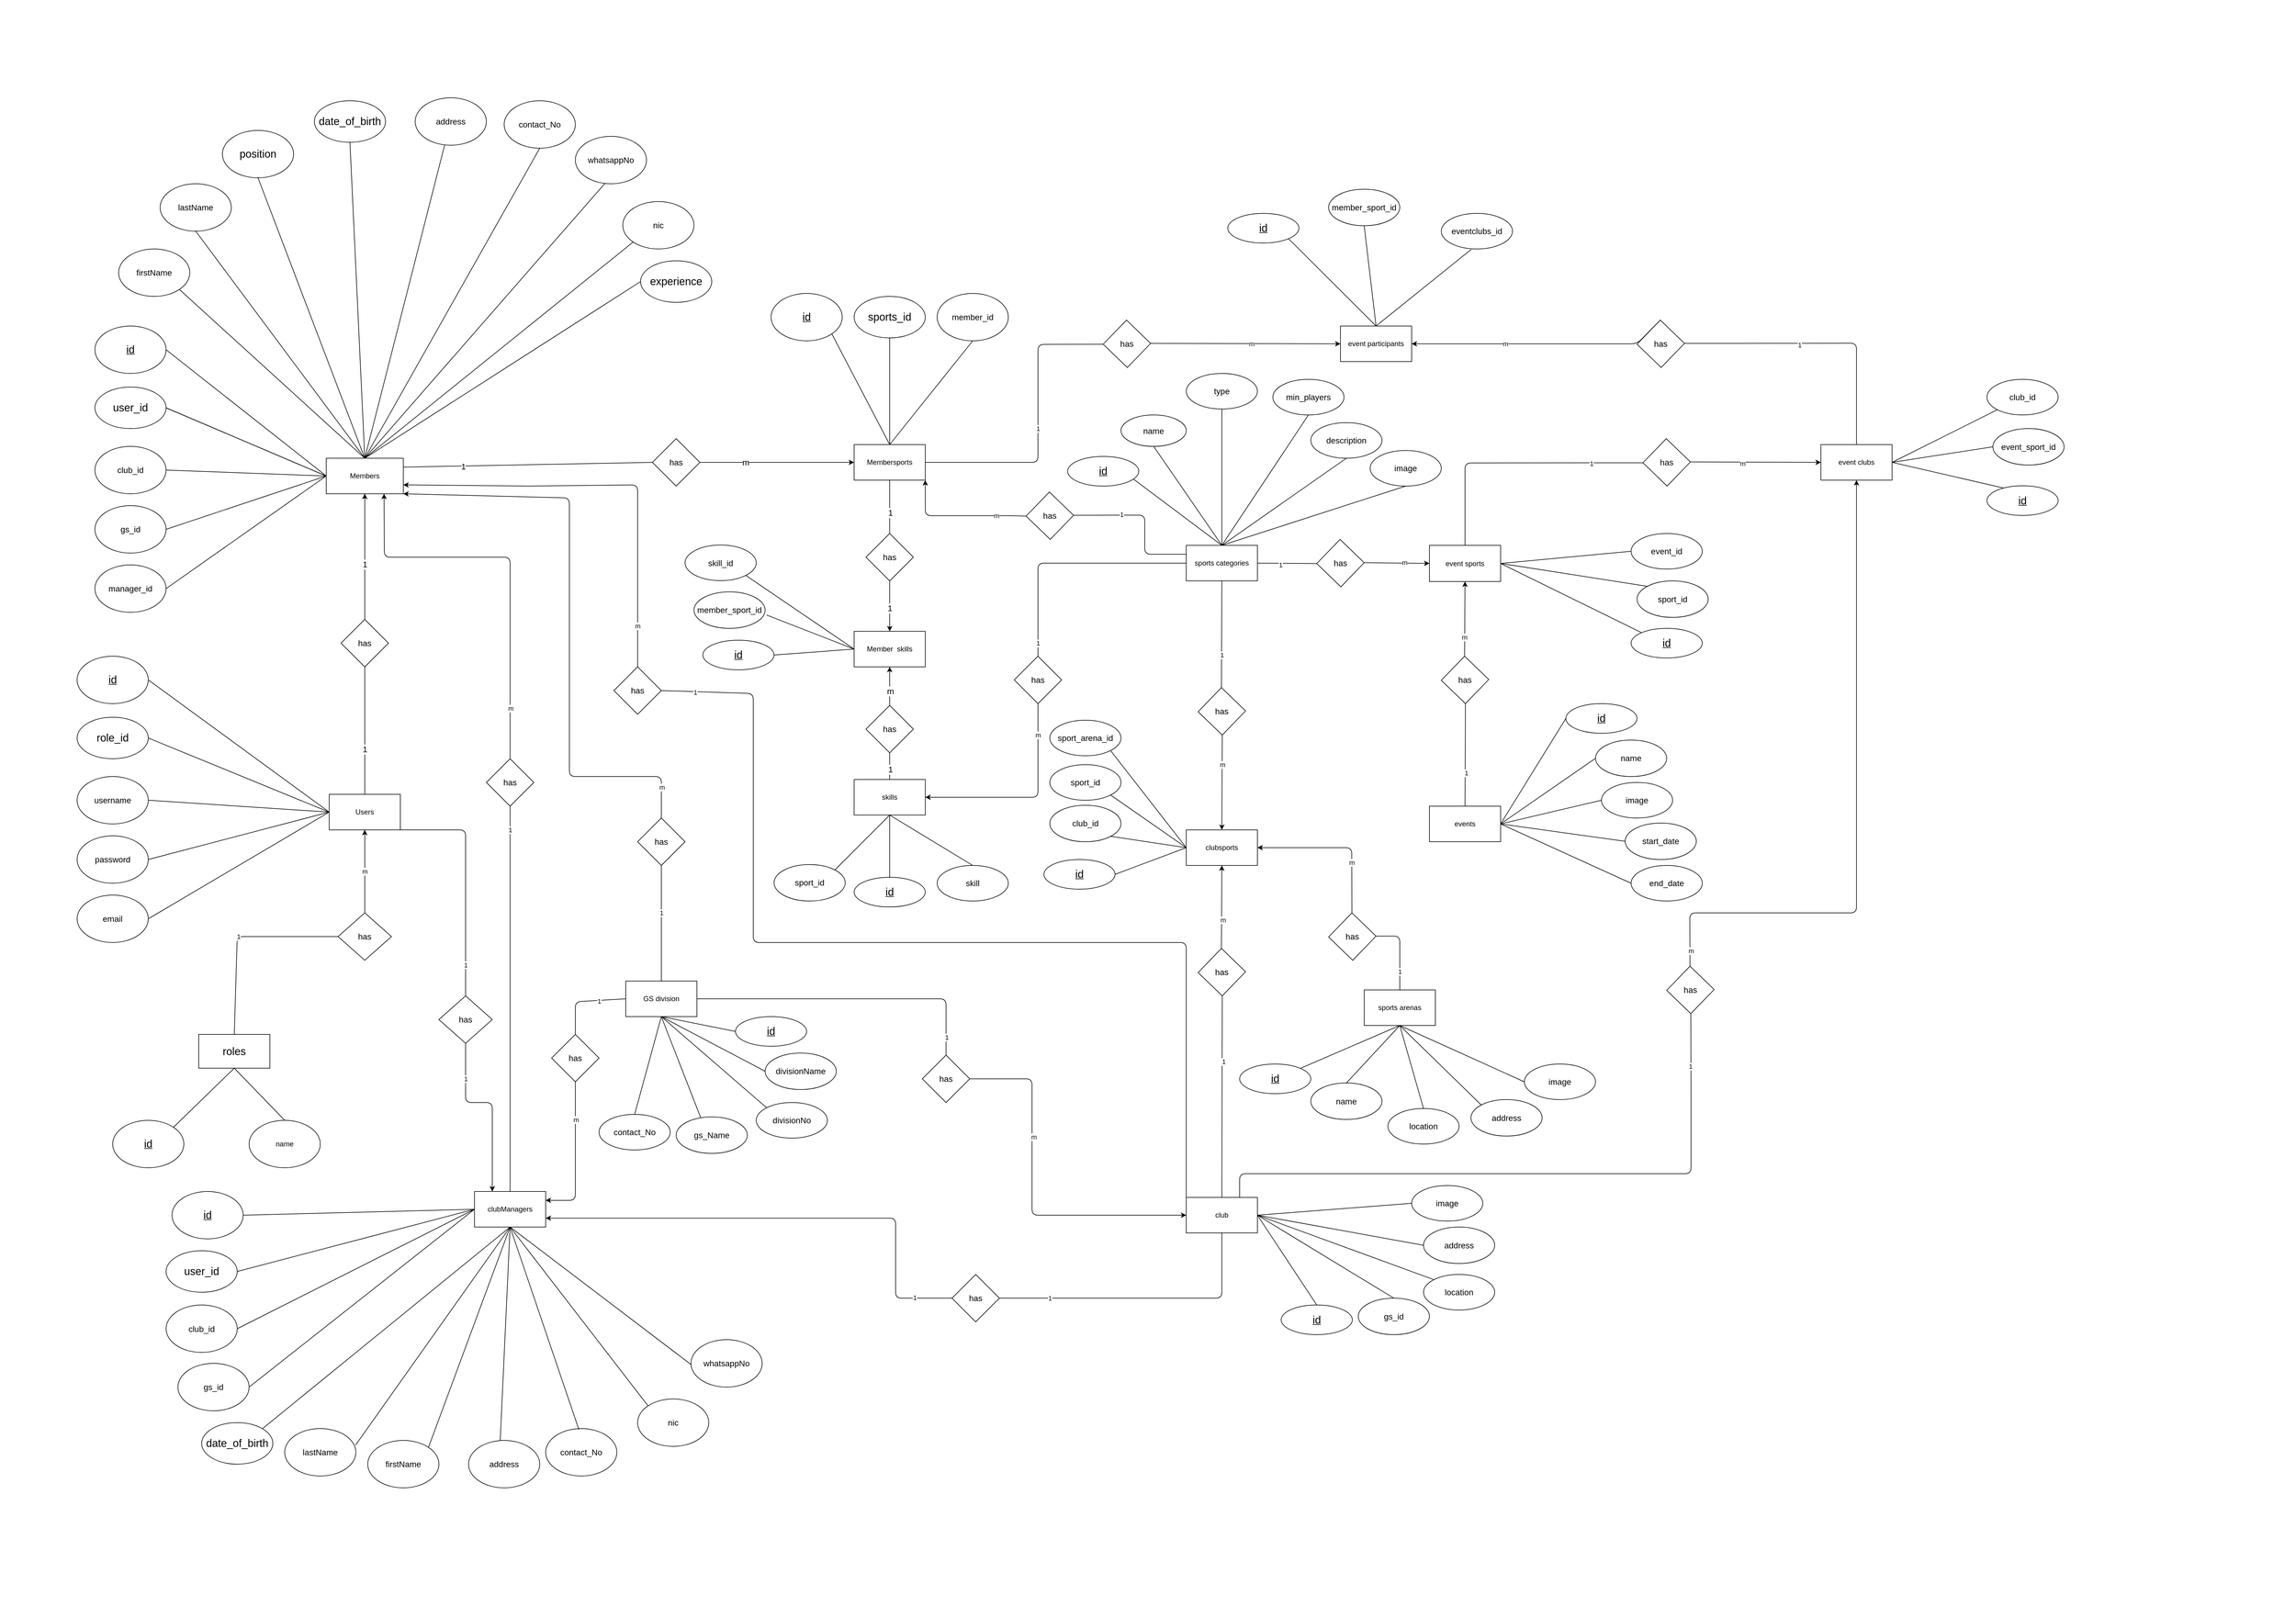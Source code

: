 <mxfile>
    <diagram id="pQKV4vZ9zdcZuXUWhfGG" name="Page-1">
        <mxGraphModel dx="2926" dy="1654" grid="1" gridSize="10" guides="1" tooltips="1" connect="1" arrows="1" fold="1" page="1" pageScale="1" pageWidth="850" pageHeight="1100" background="none" math="0" shadow="0">
            <root>
                <mxCell id="0"/>
                <mxCell id="1" parent="0"/>
                <mxCell id="25" style="edgeStyle=none;html=1;exitX=1;exitY=0.5;exitDx=0;exitDy=0;entryX=0;entryY=0.5;entryDx=0;entryDy=0;startArrow=none;" parent="1" source="115" target="13" edge="1">
                    <mxGeometry relative="1" as="geometry"/>
                </mxCell>
                <mxCell id="121" value="m" style="edgeLabel;html=1;align=center;verticalAlign=middle;resizable=0;points=[];fontSize=14;" parent="25" vertex="1" connectable="0">
                    <mxGeometry x="0.629" y="-5" relative="1" as="geometry">
                        <mxPoint x="-135" y="-5" as="offset"/>
                    </mxGeometry>
                </mxCell>
                <mxCell id="3" value="Members" style="whiteSpace=wrap;html=1;" parent="1" vertex="1">
                    <mxGeometry x="-310" y="-247" width="130" height="60" as="geometry"/>
                </mxCell>
                <mxCell id="39" style="edgeStyle=none;html=1;exitX=0.5;exitY=0;exitDx=0;exitDy=0;entryX=0.5;entryY=1;entryDx=0;entryDy=0;startArrow=none;" parent="1" source="116" target="3" edge="1">
                    <mxGeometry relative="1" as="geometry"/>
                </mxCell>
                <mxCell id="119" value="1" style="edgeLabel;html=1;align=center;verticalAlign=middle;resizable=0;points=[];fontSize=14;" parent="39" vertex="1" connectable="0">
                    <mxGeometry x="-0.123" relative="1" as="geometry">
                        <mxPoint as="offset"/>
                    </mxGeometry>
                </mxCell>
                <mxCell id="40" style="edgeStyle=none;html=1;exitX=0.5;exitY=1;exitDx=0;exitDy=0;entryX=0.25;entryY=0;entryDx=0;entryDy=0;startArrow=none;" parent="1" source="189" target="6" edge="1">
                    <mxGeometry relative="1" as="geometry">
                        <Array as="points">
                            <mxPoint x="-75" y="840"/>
                            <mxPoint x="-30" y="840"/>
                        </Array>
                    </mxGeometry>
                </mxCell>
                <mxCell id="315" value="1" style="edgeLabel;html=1;align=center;verticalAlign=middle;resizable=0;points=[];" vertex="1" connectable="0" parent="40">
                    <mxGeometry x="-0.596" relative="1" as="geometry">
                        <mxPoint as="offset"/>
                    </mxGeometry>
                </mxCell>
                <mxCell id="5" value="Users" style="rounded=0;whiteSpace=wrap;html=1;" parent="1" vertex="1">
                    <mxGeometry x="-305" y="320" width="120" height="60" as="geometry"/>
                </mxCell>
                <mxCell id="59" style="edgeStyle=none;html=1;exitX=0.5;exitY=0;exitDx=0;exitDy=0;entryX=0.75;entryY=1;entryDx=0;entryDy=0;startArrow=none;" parent="1" source="169" target="3" edge="1">
                    <mxGeometry relative="1" as="geometry">
                        <Array as="points">
                            <mxPoint y="-80"/>
                            <mxPoint x="-30" y="-80"/>
                            <mxPoint x="-212" y="-80"/>
                        </Array>
                    </mxGeometry>
                </mxCell>
                <mxCell id="313" value="m" style="edgeLabel;html=1;align=center;verticalAlign=middle;resizable=0;points=[];" vertex="1" connectable="0" parent="59">
                    <mxGeometry x="-0.741" y="-1" relative="1" as="geometry">
                        <mxPoint as="offset"/>
                    </mxGeometry>
                </mxCell>
                <mxCell id="6" value="clubManagers" style="rounded=0;whiteSpace=wrap;html=1;" parent="1" vertex="1">
                    <mxGeometry x="-60" y="990" width="120" height="60" as="geometry"/>
                </mxCell>
                <mxCell id="36" style="edgeStyle=none;html=1;exitX=0.5;exitY=0;exitDx=0;exitDy=0;entryX=0.5;entryY=1;entryDx=0;entryDy=0;startArrow=none;" parent="1" source="178" target="17" edge="1">
                    <mxGeometry relative="1" as="geometry"/>
                </mxCell>
                <mxCell id="208" value="m" style="edgeLabel;html=1;align=center;verticalAlign=middle;resizable=0;points=[];" vertex="1" connectable="0" parent="36">
                    <mxGeometry x="-0.314" y="-2" relative="1" as="geometry">
                        <mxPoint as="offset"/>
                    </mxGeometry>
                </mxCell>
                <mxCell id="61" style="edgeStyle=none;html=1;exitX=0;exitY=0.5;exitDx=0;exitDy=0;entryX=1;entryY=0.75;entryDx=0;entryDy=0;startArrow=none;" parent="1" source="186" target="6" edge="1">
                    <mxGeometry relative="1" as="geometry">
                        <Array as="points">
                            <mxPoint x="650" y="1170"/>
                            <mxPoint x="650" y="1035"/>
                        </Array>
                    </mxGeometry>
                </mxCell>
                <mxCell id="346" value="1" style="edgeLabel;html=1;align=center;verticalAlign=middle;resizable=0;points=[];" vertex="1" connectable="0" parent="61">
                    <mxGeometry x="-0.846" y="-1" relative="1" as="geometry">
                        <mxPoint as="offset"/>
                    </mxGeometry>
                </mxCell>
                <mxCell id="62" style="edgeStyle=none;html=1;entryX=1;entryY=0.75;entryDx=0;entryDy=0;startArrow=none;exitX=0.5;exitY=0;exitDx=0;exitDy=0;" parent="1" source="173" target="3" edge="1">
                    <mxGeometry relative="1" as="geometry">
                        <mxPoint x="-10" y="-90" as="sourcePoint"/>
                        <Array as="points">
                            <mxPoint x="215" y="-160"/>
                            <mxPoint x="215" y="-202"/>
                            <mxPoint x="30" y="-200"/>
                        </Array>
                    </mxGeometry>
                </mxCell>
                <mxCell id="305" value="m" style="edgeLabel;html=1;align=center;verticalAlign=middle;resizable=0;points=[];" vertex="1" connectable="0" parent="62">
                    <mxGeometry x="-0.804" relative="1" as="geometry">
                        <mxPoint as="offset"/>
                    </mxGeometry>
                </mxCell>
                <mxCell id="7" value="club" style="rounded=0;whiteSpace=wrap;html=1;" parent="1" vertex="1">
                    <mxGeometry x="1140" y="1000" width="120" height="60" as="geometry"/>
                </mxCell>
                <mxCell id="41" style="edgeStyle=none;html=1;exitX=0.5;exitY=0;exitDx=0;exitDy=0;entryX=1;entryY=1;entryDx=0;entryDy=0;startArrow=none;" parent="1" source="171" target="3" edge="1">
                    <mxGeometry relative="1" as="geometry">
                        <Array as="points">
                            <mxPoint x="255" y="290"/>
                            <mxPoint x="100" y="290"/>
                            <mxPoint x="100" y="-180"/>
                        </Array>
                    </mxGeometry>
                </mxCell>
                <mxCell id="311" value="m" style="edgeLabel;html=1;align=center;verticalAlign=middle;resizable=0;points=[];" vertex="1" connectable="0" parent="41">
                    <mxGeometry x="-0.893" y="-1" relative="1" as="geometry">
                        <mxPoint as="offset"/>
                    </mxGeometry>
                </mxCell>
                <mxCell id="42" style="edgeStyle=none;html=1;exitX=1;exitY=0.5;exitDx=0;exitDy=0;entryX=0;entryY=0.5;entryDx=0;entryDy=0;startArrow=none;" parent="1" source="183" target="7" edge="1">
                    <mxGeometry relative="1" as="geometry">
                        <mxPoint x="380" y="460" as="targetPoint"/>
                        <Array as="points">
                            <mxPoint x="880" y="800"/>
                            <mxPoint x="880" y="880"/>
                            <mxPoint x="880" y="1030"/>
                        </Array>
                    </mxGeometry>
                </mxCell>
                <mxCell id="307" value="m" style="edgeLabel;html=1;align=center;verticalAlign=middle;resizable=0;points=[];" vertex="1" connectable="0" parent="42">
                    <mxGeometry x="-0.318" y="3" relative="1" as="geometry">
                        <mxPoint as="offset"/>
                    </mxGeometry>
                </mxCell>
                <mxCell id="43" style="edgeStyle=none;html=1;exitX=0.5;exitY=1;exitDx=0;exitDy=0;startArrow=none;entryX=1;entryY=0.25;entryDx=0;entryDy=0;" parent="1" source="180" target="6" edge="1">
                    <mxGeometry relative="1" as="geometry">
                        <Array as="points">
                            <mxPoint x="110" y="1005"/>
                        </Array>
                        <mxPoint x="20" y="1000" as="targetPoint"/>
                    </mxGeometry>
                </mxCell>
                <mxCell id="309" value="m" style="edgeLabel;html=1;align=center;verticalAlign=middle;resizable=0;points=[];" vertex="1" connectable="0" parent="43">
                    <mxGeometry x="-0.482" y="1" relative="1" as="geometry">
                        <mxPoint y="-1" as="offset"/>
                    </mxGeometry>
                </mxCell>
                <mxCell id="8" value="GS division" style="rounded=0;whiteSpace=wrap;html=1;" parent="1" vertex="1">
                    <mxGeometry x="195" y="635" width="120" height="60" as="geometry"/>
                </mxCell>
                <mxCell id="31" style="edgeStyle=none;html=1;exitX=0.5;exitY=0;exitDx=0;exitDy=0;startArrow=none;entryX=0.5;entryY=1;entryDx=0;entryDy=0;" parent="1" source="163" target="10" edge="1">
                    <mxGeometry relative="1" as="geometry">
                        <mxPoint x="1640" y="20" as="targetPoint"/>
                    </mxGeometry>
                </mxCell>
                <mxCell id="393" value="m" style="edgeLabel;html=1;align=center;verticalAlign=middle;resizable=0;points=[];" vertex="1" connectable="0" parent="31">
                    <mxGeometry x="-0.476" y="1" relative="1" as="geometry">
                        <mxPoint y="1" as="offset"/>
                    </mxGeometry>
                </mxCell>
                <mxCell id="9" value="events" style="rounded=0;whiteSpace=wrap;html=1;" parent="1" vertex="1">
                    <mxGeometry x="1550" y="340" width="120" height="60" as="geometry"/>
                </mxCell>
                <mxCell id="32" style="edgeStyle=none;html=1;exitX=1;exitY=0.5;exitDx=0;exitDy=0;entryX=0;entryY=0.5;entryDx=0;entryDy=0;startArrow=none;" parent="1" source="191" target="11" edge="1">
                    <mxGeometry relative="1" as="geometry"/>
                </mxCell>
                <mxCell id="391" value="m" style="edgeLabel;html=1;align=center;verticalAlign=middle;resizable=0;points=[];" vertex="1" connectable="0" parent="32">
                    <mxGeometry x="-0.2" y="-2" relative="1" as="geometry">
                        <mxPoint as="offset"/>
                    </mxGeometry>
                </mxCell>
                <mxCell id="10" value="event sports&lt;br&gt;" style="rounded=0;whiteSpace=wrap;html=1;" parent="1" vertex="1">
                    <mxGeometry x="1550" y="-100" width="120" height="61" as="geometry"/>
                </mxCell>
                <mxCell id="33" style="edgeStyle=none;html=1;exitX=0.5;exitY=0;exitDx=0;exitDy=0;entryX=1;entryY=0.5;entryDx=0;entryDy=0;startArrow=none;" parent="1" source="159" target="12" edge="1">
                    <mxGeometry relative="1" as="geometry">
                        <Array as="points">
                            <mxPoint x="1900" y="-440"/>
                        </Array>
                    </mxGeometry>
                </mxCell>
                <mxCell id="240" value="m" style="edgeLabel;html=1;align=center;verticalAlign=middle;resizable=0;points=[];" vertex="1" connectable="0" parent="33">
                    <mxGeometry x="0.278" y="1" relative="1" as="geometry">
                        <mxPoint y="-1" as="offset"/>
                    </mxGeometry>
                </mxCell>
                <mxCell id="11" value="event clubs" style="rounded=0;whiteSpace=wrap;html=1;" parent="1" vertex="1">
                    <mxGeometry x="2210" y="-270" width="120" height="60" as="geometry"/>
                </mxCell>
                <mxCell id="12" value="event participants" style="rounded=0;whiteSpace=wrap;html=1;" parent="1" vertex="1">
                    <mxGeometry x="1400" y="-470" width="120" height="60" as="geometry"/>
                </mxCell>
                <mxCell id="27" style="edgeStyle=none;html=1;exitX=0.5;exitY=1;exitDx=0;exitDy=0;entryX=0.5;entryY=0;entryDx=0;entryDy=0;startArrow=none;" parent="1" source="139" target="14" edge="1">
                    <mxGeometry relative="1" as="geometry"/>
                </mxCell>
                <mxCell id="142" value="1&lt;br&gt;" style="edgeLabel;html=1;align=center;verticalAlign=middle;resizable=0;points=[];fontSize=14;" parent="27" vertex="1" connectable="0">
                    <mxGeometry x="0.346" y="2" relative="1" as="geometry">
                        <mxPoint x="-2" y="-11" as="offset"/>
                    </mxGeometry>
                </mxCell>
                <mxCell id="45" style="edgeStyle=none;html=1;exitX=1;exitY=0.5;exitDx=0;exitDy=0;entryX=0;entryY=0.5;entryDx=0;entryDy=0;startArrow=none;" parent="1" source="156" target="12" edge="1">
                    <mxGeometry relative="1" as="geometry"/>
                </mxCell>
                <mxCell id="13" value="Membersports" style="whiteSpace=wrap;html=1;" parent="1" vertex="1">
                    <mxGeometry x="580" y="-270" width="120" height="60" as="geometry"/>
                </mxCell>
                <mxCell id="14" value="Member&amp;nbsp; skills" style="whiteSpace=wrap;html=1;" parent="1" vertex="1">
                    <mxGeometry x="580" y="45" width="120" height="60" as="geometry"/>
                </mxCell>
                <mxCell id="28" style="edgeStyle=none;html=1;exitX=0.5;exitY=0;exitDx=0;exitDy=0;entryX=0.5;entryY=1;entryDx=0;entryDy=0;startArrow=none;" parent="1" source="145" target="14" edge="1">
                    <mxGeometry relative="1" as="geometry"/>
                </mxCell>
                <mxCell id="148" value="m" style="edgeLabel;html=1;align=center;verticalAlign=middle;resizable=0;points=[];fontSize=14;" parent="28" vertex="1" connectable="0">
                    <mxGeometry x="-0.258" y="-1" relative="1" as="geometry">
                        <mxPoint as="offset"/>
                    </mxGeometry>
                </mxCell>
                <mxCell id="46" style="edgeStyle=none;html=1;startArrow=none;exitX=0.5;exitY=0;exitDx=0;exitDy=0;entryX=0.5;entryY=1;entryDx=0;entryDy=0;" parent="1" source="165" target="11" edge="1">
                    <mxGeometry relative="1" as="geometry">
                        <Array as="points">
                            <mxPoint x="1989" y="520"/>
                            <mxPoint x="2270" y="520"/>
                        </Array>
                        <mxPoint x="1800" y="450" as="sourcePoint"/>
                        <mxPoint x="2230" y="60" as="targetPoint"/>
                    </mxGeometry>
                </mxCell>
                <mxCell id="303" value="m" style="edgeLabel;html=1;align=center;verticalAlign=middle;resizable=0;points=[];" vertex="1" connectable="0" parent="46">
                    <mxGeometry x="-0.953" y="-2" relative="1" as="geometry">
                        <mxPoint as="offset"/>
                    </mxGeometry>
                </mxCell>
                <mxCell id="17" value="clubsports" style="rounded=0;whiteSpace=wrap;html=1;" parent="1" vertex="1">
                    <mxGeometry x="1140" y="380" width="120" height="60" as="geometry"/>
                </mxCell>
                <mxCell id="34" style="edgeStyle=none;html=1;exitX=1;exitY=0.5;exitDx=0;exitDy=0;entryX=0;entryY=0.5;entryDx=0;entryDy=0;startArrow=none;" parent="1" source="161" target="10" edge="1">
                    <mxGeometry relative="1" as="geometry">
                        <Array as="points"/>
                    </mxGeometry>
                </mxCell>
                <mxCell id="212" value="m" style="edgeLabel;html=1;align=center;verticalAlign=middle;resizable=0;points=[];" vertex="1" connectable="0" parent="34">
                    <mxGeometry x="0.236" y="1" relative="1" as="geometry">
                        <mxPoint as="offset"/>
                    </mxGeometry>
                </mxCell>
                <mxCell id="38" style="edgeStyle=none;html=1;entryX=1;entryY=1;entryDx=0;entryDy=0;exitX=0;exitY=0.5;exitDx=0;exitDy=0;startArrow=none;" parent="1" source="152" target="13" edge="1">
                    <mxGeometry relative="1" as="geometry">
                        <mxPoint x="620" y="10" as="sourcePoint"/>
                        <Array as="points">
                            <mxPoint x="850" y="-150"/>
                            <mxPoint x="700" y="-150"/>
                        </Array>
                    </mxGeometry>
                </mxCell>
                <mxCell id="203" value="m" style="edgeLabel;html=1;align=center;verticalAlign=middle;resizable=0;points=[];" vertex="1" connectable="0" parent="38">
                    <mxGeometry x="0.104" y="2" relative="1" as="geometry">
                        <mxPoint x="77" y="-2" as="offset"/>
                    </mxGeometry>
                </mxCell>
                <mxCell id="48" style="edgeStyle=none;html=1;exitX=0.5;exitY=1;exitDx=0;exitDy=0;entryX=1;entryY=0.5;entryDx=0;entryDy=0;startArrow=none;" parent="1" source="150" target="15" edge="1">
                    <mxGeometry relative="1" as="geometry">
                        <Array as="points">
                            <mxPoint x="890" y="325"/>
                        </Array>
                    </mxGeometry>
                </mxCell>
                <mxCell id="206" value="m" style="edgeLabel;html=1;align=center;verticalAlign=middle;resizable=0;points=[];" vertex="1" connectable="0" parent="48">
                    <mxGeometry x="0.282" relative="1" as="geometry">
                        <mxPoint x="65" y="-105" as="offset"/>
                    </mxGeometry>
                </mxCell>
                <mxCell id="149" style="edgeStyle=none;html=1;exitX=0.5;exitY=1;exitDx=0;exitDy=0;entryX=0.5;entryY=0;entryDx=0;entryDy=0;fontSize=14;startArrow=none;" parent="1" source="167" target="17" edge="1">
                    <mxGeometry relative="1" as="geometry"/>
                </mxCell>
                <mxCell id="205" value="m" style="edgeLabel;html=1;align=center;verticalAlign=middle;resizable=0;points=[];" vertex="1" connectable="0" parent="149">
                    <mxGeometry x="-0.425" y="4" relative="1" as="geometry">
                        <mxPoint x="-4" y="4" as="offset"/>
                    </mxGeometry>
                </mxCell>
                <mxCell id="18" value="sports categories" style="rounded=0;whiteSpace=wrap;html=1;" parent="1" vertex="1">
                    <mxGeometry x="1140" y="-100" width="120" height="60" as="geometry"/>
                </mxCell>
                <mxCell id="30" style="edgeStyle=none;html=1;exitX=0.5;exitY=0;exitDx=0;exitDy=0;entryX=1;entryY=0.5;entryDx=0;entryDy=0;startArrow=none;" parent="1" source="176" target="17" edge="1">
                    <mxGeometry relative="1" as="geometry">
                        <Array as="points">
                            <mxPoint x="1419" y="410"/>
                        </Array>
                    </mxGeometry>
                </mxCell>
                <mxCell id="210" value="m" style="edgeLabel;html=1;align=center;verticalAlign=middle;resizable=0;points=[];" vertex="1" connectable="0" parent="30">
                    <mxGeometry x="-0.368" relative="1" as="geometry">
                        <mxPoint as="offset"/>
                    </mxGeometry>
                </mxCell>
                <mxCell id="19" value="sports arenas" style="rounded=0;whiteSpace=wrap;html=1;" parent="1" vertex="1">
                    <mxGeometry x="1440" y="650" width="120" height="60" as="geometry"/>
                </mxCell>
                <mxCell id="22" value="m" style="edgeStyle=none;html=1;exitX=0.5;exitY=0;exitDx=0;exitDy=0;entryX=0.5;entryY=1;entryDx=0;entryDy=0;startArrow=none;" parent="1" source="78" target="5" edge="1">
                    <mxGeometry relative="1" as="geometry"/>
                </mxCell>
                <mxCell id="21" value="&lt;font style=&quot;font-size: 18px;&quot;&gt;roles&lt;/font&gt;" style="rounded=0;whiteSpace=wrap;html=1;" parent="1" vertex="1">
                    <mxGeometry x="-525" y="725" width="120" height="57" as="geometry"/>
                </mxCell>
                <mxCell id="56" value="." style="text;html=1;align=center;verticalAlign=middle;resizable=0;points=[];autosize=1;strokeColor=none;fillColor=none;fontColor=#F0F0F0;" parent="1" vertex="1">
                    <mxGeometry x="195" y="695" width="30" height="30" as="geometry"/>
                </mxCell>
                <mxCell id="57" value="." style="text;html=1;align=center;verticalAlign=middle;resizable=0;points=[];autosize=1;strokeColor=none;fillColor=none;fontColor=#F0F0F0;" parent="1" vertex="1">
                    <mxGeometry x="1970" y="240" width="30" height="30" as="geometry"/>
                </mxCell>
                <mxCell id="58" value="." style="text;html=1;align=center;verticalAlign=middle;resizable=0;points=[];autosize=1;strokeColor=none;fillColor=none;fontColor=#F0F0F0;" parent="1" vertex="1">
                    <mxGeometry x="745" y="-5" width="30" height="30" as="geometry"/>
                </mxCell>
                <mxCell id="64" value="name" style="ellipse;whiteSpace=wrap;html=1;" parent="1" vertex="1">
                    <mxGeometry x="-440" y="870" width="120" height="80" as="geometry"/>
                </mxCell>
                <mxCell id="65" value="" style="endArrow=none;html=1;exitX=0.5;exitY=0;exitDx=0;exitDy=0;entryX=0.5;entryY=1;entryDx=0;entryDy=0;" parent="1" source="64" target="21" edge="1">
                    <mxGeometry width="50" height="50" relative="1" as="geometry">
                        <mxPoint x="-260" y="390" as="sourcePoint"/>
                        <mxPoint x="-470" y="480" as="targetPoint"/>
                        <Array as="points"/>
                    </mxGeometry>
                </mxCell>
                <mxCell id="66" value="" style="endArrow=none;html=1;entryX=0.5;entryY=1;entryDx=0;entryDy=0;exitX=1;exitY=0;exitDx=0;exitDy=0;" parent="1" source="67" target="21" edge="1">
                    <mxGeometry width="50" height="50" relative="1" as="geometry">
                        <mxPoint x="-540" y="680" as="sourcePoint"/>
                        <mxPoint x="-440" y="640" as="targetPoint"/>
                        <Array as="points"/>
                    </mxGeometry>
                </mxCell>
                <mxCell id="67" value="&lt;font style=&quot;font-size: 18px;&quot;&gt;&lt;u&gt;id&lt;/u&gt;&lt;/font&gt;" style="ellipse;whiteSpace=wrap;html=1;" parent="1" vertex="1">
                    <mxGeometry x="-670" y="870" width="120" height="80" as="geometry"/>
                </mxCell>
                <mxCell id="68" value="&lt;font style=&quot;font-size: 14px;&quot;&gt;username&lt;/font&gt;" style="ellipse;whiteSpace=wrap;html=1;" parent="1" vertex="1">
                    <mxGeometry x="-730" y="290" width="120" height="80" as="geometry"/>
                </mxCell>
                <mxCell id="69" value="" style="endArrow=none;html=1;exitX=1;exitY=0.5;exitDx=0;exitDy=0;entryX=0;entryY=0.5;entryDx=0;entryDy=0;" parent="1" source="68" target="5" edge="1">
                    <mxGeometry width="50" height="50" relative="1" as="geometry">
                        <mxPoint x="-400" y="16.5" as="sourcePoint"/>
                        <mxPoint x="-550" y="293.5" as="targetPoint"/>
                        <Array as="points"/>
                    </mxGeometry>
                </mxCell>
                <mxCell id="70" value="" style="endArrow=none;html=1;entryX=0;entryY=0.5;entryDx=0;entryDy=0;exitX=1;exitY=0.5;exitDx=0;exitDy=0;" parent="1" source="71" target="5" edge="1">
                    <mxGeometry width="50" height="50" relative="1" as="geometry">
                        <mxPoint x="-680" y="306.5" as="sourcePoint"/>
                        <mxPoint x="-550" y="293.5" as="targetPoint"/>
                        <Array as="points"/>
                    </mxGeometry>
                </mxCell>
                <mxCell id="71" value="&lt;font style=&quot;font-size: 18px;&quot;&gt;&lt;u&gt;id&lt;/u&gt;&lt;/font&gt;" style="ellipse;whiteSpace=wrap;html=1;" parent="1" vertex="1">
                    <mxGeometry x="-730" y="87" width="120" height="80" as="geometry"/>
                </mxCell>
                <mxCell id="72" value="&lt;font style=&quot;font-size: 14px;&quot;&gt;password&lt;/font&gt;" style="ellipse;whiteSpace=wrap;html=1;" parent="1" vertex="1">
                    <mxGeometry x="-730" y="390" width="120" height="80" as="geometry"/>
                </mxCell>
                <mxCell id="73" value="" style="endArrow=none;html=1;exitX=1;exitY=0.5;exitDx=0;exitDy=0;entryX=0;entryY=0.5;entryDx=0;entryDy=0;" parent="1" source="72" target="5" edge="1">
                    <mxGeometry width="50" height="50" relative="1" as="geometry">
                        <mxPoint x="-398" y="136.5" as="sourcePoint"/>
                        <mxPoint x="-248" y="490" as="targetPoint"/>
                        <Array as="points"/>
                    </mxGeometry>
                </mxCell>
                <mxCell id="74" value="&lt;font style=&quot;font-size: 14px;&quot;&gt;email&lt;/font&gt;" style="ellipse;whiteSpace=wrap;html=1;" parent="1" vertex="1">
                    <mxGeometry x="-730" y="490" width="120" height="80" as="geometry"/>
                </mxCell>
                <mxCell id="75" value="" style="endArrow=none;html=1;exitX=1;exitY=0.5;exitDx=0;exitDy=0;entryX=0;entryY=0.5;entryDx=0;entryDy=0;" parent="1" source="74" target="5" edge="1">
                    <mxGeometry width="50" height="50" relative="1" as="geometry">
                        <mxPoint x="-378" y="226.5" as="sourcePoint"/>
                        <mxPoint x="-230" y="460" as="targetPoint"/>
                        <Array as="points"/>
                    </mxGeometry>
                </mxCell>
                <mxCell id="76" value="&lt;span style=&quot;font-size: 18px;&quot;&gt;role_id&lt;/span&gt;" style="ellipse;whiteSpace=wrap;html=1;" parent="1" vertex="1">
                    <mxGeometry x="-730" y="190" width="120" height="70" as="geometry"/>
                </mxCell>
                <mxCell id="77" value="" style="endArrow=none;html=1;entryX=0;entryY=0.5;entryDx=0;entryDy=0;exitX=1;exitY=0.5;exitDx=0;exitDy=0;" parent="1" source="76" target="5" edge="1">
                    <mxGeometry width="50" height="50" relative="1" as="geometry">
                        <mxPoint x="-665.0" y="193.5" as="sourcePoint"/>
                        <mxPoint x="-305" y="436.5" as="targetPoint"/>
                        <Array as="points"/>
                    </mxGeometry>
                </mxCell>
                <mxCell id="79" value="1" style="edgeStyle=none;html=1;exitX=0.5;exitY=0;exitDx=0;exitDy=0;entryX=0;entryY=0.5;entryDx=0;entryDy=0;endArrow=none;" parent="1" source="21" target="78" edge="1">
                    <mxGeometry relative="1" as="geometry">
                        <mxPoint x="-530" y="830" as="sourcePoint"/>
                        <mxPoint x="-465" y="620" as="targetPoint"/>
                        <Array as="points">
                            <mxPoint x="-460" y="560"/>
                        </Array>
                    </mxGeometry>
                </mxCell>
                <mxCell id="78" value="has" style="rhombus;whiteSpace=wrap;html=1;fontSize=14;" parent="1" vertex="1">
                    <mxGeometry x="-290" y="520" width="90" height="80" as="geometry"/>
                </mxCell>
                <mxCell id="80" value="&lt;font style=&quot;font-size: 14px;&quot;&gt;club_id&lt;/font&gt;" style="ellipse;whiteSpace=wrap;html=1;" parent="1" vertex="1">
                    <mxGeometry x="-700" y="-267" width="120" height="80" as="geometry"/>
                </mxCell>
                <mxCell id="81" value="" style="endArrow=none;html=1;exitX=1;exitY=0.5;exitDx=0;exitDy=0;entryX=0;entryY=0.5;entryDx=0;entryDy=0;" parent="1" source="80" target="3" edge="1">
                    <mxGeometry width="50" height="50" relative="1" as="geometry">
                        <mxPoint x="-370" y="-540.5" as="sourcePoint"/>
                        <mxPoint x="-330" y="-207" as="targetPoint"/>
                        <Array as="points"/>
                    </mxGeometry>
                </mxCell>
                <mxCell id="82" value="" style="endArrow=none;html=1;entryX=0;entryY=0.5;entryDx=0;entryDy=0;exitX=1;exitY=0.5;exitDx=0;exitDy=0;" parent="1" source="83" target="3" edge="1">
                    <mxGeometry width="50" height="50" relative="1" as="geometry">
                        <mxPoint x="-650" y="-250.5" as="sourcePoint"/>
                        <mxPoint x="-330" y="-207" as="targetPoint"/>
                        <Array as="points"/>
                    </mxGeometry>
                </mxCell>
                <mxCell id="83" value="&lt;font style=&quot;font-size: 18px;&quot;&gt;&lt;u&gt;id&lt;/u&gt;&lt;/font&gt;" style="ellipse;whiteSpace=wrap;html=1;" parent="1" vertex="1">
                    <mxGeometry x="-700" y="-470" width="120" height="80" as="geometry"/>
                </mxCell>
                <mxCell id="84" value="&lt;font style=&quot;font-size: 14px;&quot;&gt;gs_id&lt;/font&gt;" style="ellipse;whiteSpace=wrap;html=1;" parent="1" vertex="1">
                    <mxGeometry x="-700" y="-167" width="120" height="80" as="geometry"/>
                </mxCell>
                <mxCell id="85" value="" style="endArrow=none;html=1;exitX=1;exitY=0.5;exitDx=0;exitDy=0;entryX=0;entryY=0.5;entryDx=0;entryDy=0;" parent="1" source="84" target="3" edge="1">
                    <mxGeometry width="50" height="50" relative="1" as="geometry">
                        <mxPoint x="-368" y="-420.5" as="sourcePoint"/>
                        <mxPoint x="-330" y="-207" as="targetPoint"/>
                        <Array as="points"/>
                    </mxGeometry>
                </mxCell>
                <mxCell id="86" value="&lt;font style=&quot;font-size: 14px;&quot;&gt;manager_id&lt;/font&gt;" style="ellipse;whiteSpace=wrap;html=1;" parent="1" vertex="1">
                    <mxGeometry x="-700" y="-67" width="120" height="80" as="geometry"/>
                </mxCell>
                <mxCell id="87" value="" style="endArrow=none;html=1;exitX=1;exitY=0.5;exitDx=0;exitDy=0;entryX=0;entryY=0.5;entryDx=0;entryDy=0;" parent="1" source="86" target="3" edge="1">
                    <mxGeometry width="50" height="50" relative="1" as="geometry">
                        <mxPoint x="-348" y="-330.5" as="sourcePoint"/>
                        <mxPoint x="-330" y="-207" as="targetPoint"/>
                        <Array as="points"/>
                    </mxGeometry>
                </mxCell>
                <mxCell id="88" value="&lt;span style=&quot;font-size: 18px;&quot;&gt;user_id&lt;/span&gt;" style="ellipse;whiteSpace=wrap;html=1;" parent="1" vertex="1">
                    <mxGeometry x="-700" y="-367" width="120" height="70" as="geometry"/>
                </mxCell>
                <mxCell id="89" value="" style="endArrow=none;html=1;exitX=1;exitY=0.5;exitDx=0;exitDy=0;entryX=0;entryY=0.5;entryDx=0;entryDy=0;" parent="1" source="88" target="3" edge="1">
                    <mxGeometry width="50" height="50" relative="1" as="geometry">
                        <mxPoint x="-635.0" y="-363.5" as="sourcePoint"/>
                        <mxPoint x="-330" y="-210" as="targetPoint"/>
                        <Array as="points"/>
                    </mxGeometry>
                </mxCell>
                <mxCell id="90" value="" style="endArrow=none;html=1;exitX=1;exitY=0.5;exitDx=0;exitDy=0;entryX=0;entryY=0.5;entryDx=0;entryDy=0;" parent="1" source="88" target="3" edge="1">
                    <mxGeometry width="50" height="50" relative="1" as="geometry">
                        <mxPoint x="-580.0" y="-332" as="sourcePoint"/>
                        <mxPoint x="-410" y="-260" as="targetPoint"/>
                        <Array as="points"/>
                    </mxGeometry>
                </mxCell>
                <mxCell id="91" value="&lt;font style=&quot;font-size: 14px;&quot;&gt;contact_No&lt;/font&gt;" style="ellipse;whiteSpace=wrap;html=1;" parent="1" vertex="1">
                    <mxGeometry x="-10" y="-850" width="120" height="80" as="geometry"/>
                </mxCell>
                <mxCell id="92" value="" style="endArrow=none;html=1;exitX=0.5;exitY=1;exitDx=0;exitDy=0;entryX=0.5;entryY=0;entryDx=0;entryDy=0;" parent="1" source="91" target="3" edge="1">
                    <mxGeometry width="50" height="50" relative="1" as="geometry">
                        <mxPoint x="-40" y="-933.5" as="sourcePoint"/>
                        <mxPoint x="-280" y="-260" as="targetPoint"/>
                        <Array as="points"/>
                    </mxGeometry>
                </mxCell>
                <mxCell id="93" value="" style="endArrow=none;html=1;exitX=0.5;exitY=1;exitDx=0;exitDy=0;entryX=0.5;entryY=0;entryDx=0;entryDy=0;" parent="1" source="94" target="3" edge="1">
                    <mxGeometry width="50" height="50" relative="1" as="geometry">
                        <mxPoint x="-320" y="-643.5" as="sourcePoint"/>
                        <mxPoint x="-280" y="-270" as="targetPoint"/>
                        <Array as="points"/>
                    </mxGeometry>
                </mxCell>
                <mxCell id="94" value="&lt;span style=&quot;font-size: 18px;&quot;&gt;position&lt;/span&gt;" style="ellipse;whiteSpace=wrap;html=1;" parent="1" vertex="1">
                    <mxGeometry x="-485" y="-800" width="120" height="80" as="geometry"/>
                </mxCell>
                <mxCell id="95" value="&lt;span style=&quot;font-size: 14px;&quot;&gt;firstName&lt;/span&gt;" style="ellipse;whiteSpace=wrap;html=1;" parent="1" vertex="1">
                    <mxGeometry x="-660" y="-600" width="120" height="80" as="geometry"/>
                </mxCell>
                <mxCell id="96" value="" style="endArrow=none;html=1;exitX=1;exitY=1;exitDx=0;exitDy=0;entryX=0.5;entryY=0;entryDx=0;entryDy=0;" parent="1" source="95" target="3" edge="1">
                    <mxGeometry width="50" height="50" relative="1" as="geometry">
                        <mxPoint x="-38" y="-813.5" as="sourcePoint"/>
                        <mxPoint x="-290" y="-260" as="targetPoint"/>
                        <Array as="points"/>
                    </mxGeometry>
                </mxCell>
                <mxCell id="97" value="&lt;span style=&quot;font-size: 14px;&quot;&gt;lastName&lt;/span&gt;" style="ellipse;whiteSpace=wrap;html=1;" parent="1" vertex="1">
                    <mxGeometry x="-590" y="-710" width="120" height="80" as="geometry"/>
                </mxCell>
                <mxCell id="98" value="" style="endArrow=none;html=1;exitX=0.5;exitY=1;exitDx=0;exitDy=0;entryX=0.5;entryY=0;entryDx=0;entryDy=0;" parent="1" source="97" target="3" edge="1">
                    <mxGeometry width="50" height="50" relative="1" as="geometry">
                        <mxPoint x="-18" y="-723.5" as="sourcePoint"/>
                        <mxPoint x="-260" y="-280" as="targetPoint"/>
                        <Array as="points"/>
                    </mxGeometry>
                </mxCell>
                <mxCell id="99" value="&lt;span style=&quot;font-size: 18px;&quot;&gt;date_of_birth&lt;/span&gt;" style="ellipse;whiteSpace=wrap;html=1;" parent="1" vertex="1">
                    <mxGeometry x="-330" y="-850" width="120" height="70" as="geometry"/>
                </mxCell>
                <mxCell id="100" value="" style="endArrow=none;html=1;entryX=0.5;entryY=0;entryDx=0;entryDy=0;exitX=0.414;exitY=0.996;exitDx=0;exitDy=0;exitPerimeter=0;" parent="1" source="104" target="3" edge="1">
                    <mxGeometry width="50" height="50" relative="1" as="geometry">
                        <mxPoint x="-60" y="-670" as="sourcePoint"/>
                        <mxPoint x="-280" y="-260" as="targetPoint"/>
                        <Array as="points"/>
                    </mxGeometry>
                </mxCell>
                <mxCell id="101" value="" style="endArrow=none;html=1;exitX=0.5;exitY=1;exitDx=0;exitDy=0;entryX=0.5;entryY=0;entryDx=0;entryDy=0;" parent="1" source="99" target="3" edge="1">
                    <mxGeometry width="50" height="50" relative="1" as="geometry">
                        <mxPoint x="-250.0" y="-725" as="sourcePoint"/>
                        <mxPoint x="-14" y="-620.0" as="targetPoint"/>
                        <Array as="points"/>
                    </mxGeometry>
                </mxCell>
                <mxCell id="104" value="&lt;font style=&quot;font-size: 14px;&quot;&gt;address&lt;/font&gt;" style="ellipse;whiteSpace=wrap;html=1;" parent="1" vertex="1">
                    <mxGeometry x="-160" y="-855" width="120" height="80" as="geometry"/>
                </mxCell>
                <mxCell id="105" value="&lt;font style=&quot;font-size: 14px;&quot;&gt;nic&lt;/font&gt;" style="ellipse;whiteSpace=wrap;html=1;" parent="1" vertex="1">
                    <mxGeometry x="190" y="-680" width="120" height="80" as="geometry"/>
                </mxCell>
                <mxCell id="106" value="" style="endArrow=none;html=1;exitX=0;exitY=1;exitDx=0;exitDy=0;entryX=0.5;entryY=0;entryDx=0;entryDy=0;" parent="1" source="105" target="3" edge="1">
                    <mxGeometry width="50" height="50" relative="1" as="geometry">
                        <mxPoint x="180" y="-873.5" as="sourcePoint"/>
                        <mxPoint x="-25" y="-187" as="targetPoint"/>
                        <Array as="points"/>
                    </mxGeometry>
                </mxCell>
                <mxCell id="107" value="&lt;span style=&quot;font-size: 18px;&quot;&gt;experience&lt;/span&gt;" style="ellipse;whiteSpace=wrap;html=1;" parent="1" vertex="1">
                    <mxGeometry x="220" y="-580" width="120" height="70" as="geometry"/>
                </mxCell>
                <mxCell id="108" value="" style="endArrow=none;html=1;exitX=0.414;exitY=0.996;exitDx=0;exitDy=0;exitPerimeter=0;entryX=0.5;entryY=0;entryDx=0;entryDy=0;" parent="1" source="110" target="3" edge="1">
                    <mxGeometry width="50" height="50" relative="1" as="geometry">
                        <mxPoint x="160" y="-610" as="sourcePoint"/>
                        <mxPoint x="-250" y="-250" as="targetPoint"/>
                        <Array as="points"/>
                    </mxGeometry>
                </mxCell>
                <mxCell id="109" value="" style="endArrow=none;html=1;exitX=0;exitY=0.5;exitDx=0;exitDy=0;entryX=0.5;entryY=0;entryDx=0;entryDy=0;" parent="1" source="107" target="3" edge="1">
                    <mxGeometry width="50" height="50" relative="1" as="geometry">
                        <mxPoint x="-30.0" y="-665" as="sourcePoint"/>
                        <mxPoint x="-170" y="-280" as="targetPoint"/>
                        <Array as="points"/>
                    </mxGeometry>
                </mxCell>
                <mxCell id="110" value="&lt;font style=&quot;font-size: 14px;&quot;&gt;whatsappNo&lt;/font&gt;" style="ellipse;whiteSpace=wrap;html=1;" parent="1" vertex="1">
                    <mxGeometry x="110" y="-790" width="120" height="80" as="geometry"/>
                </mxCell>
                <mxCell id="117" value="" style="edgeStyle=none;html=1;exitX=0.5;exitY=0;exitDx=0;exitDy=0;entryX=0.5;entryY=1;entryDx=0;entryDy=0;endArrow=none;" parent="1" source="5" target="116" edge="1">
                    <mxGeometry relative="1" as="geometry">
                        <mxPoint x="-245.0" y="320.0" as="sourcePoint"/>
                        <mxPoint x="-245.0" y="-187" as="targetPoint"/>
                    </mxGeometry>
                </mxCell>
                <mxCell id="118" value="1" style="edgeLabel;html=1;align=center;verticalAlign=middle;resizable=0;points=[];fontSize=14;" parent="117" vertex="1" connectable="0">
                    <mxGeometry x="-0.293" y="-3" relative="1" as="geometry">
                        <mxPoint x="-3" as="offset"/>
                    </mxGeometry>
                </mxCell>
                <mxCell id="116" value="has" style="rhombus;whiteSpace=wrap;html=1;fontSize=14;" parent="1" vertex="1">
                    <mxGeometry x="-285" y="25" width="80" height="80" as="geometry"/>
                </mxCell>
                <mxCell id="122" value="" style="edgeStyle=none;html=1;exitX=1;exitY=0.25;exitDx=0;exitDy=0;entryX=0;entryY=0.5;entryDx=0;entryDy=0;endArrow=none;" parent="1" source="3" target="115" edge="1">
                    <mxGeometry relative="1" as="geometry">
                        <mxPoint x="-180" y="-232.0" as="sourcePoint"/>
                        <mxPoint x="580" y="-230" as="targetPoint"/>
                    </mxGeometry>
                </mxCell>
                <mxCell id="123" value="1" style="edgeLabel;html=1;align=center;verticalAlign=middle;resizable=0;points=[];fontSize=14;" parent="122" vertex="1" connectable="0">
                    <mxGeometry x="-0.518" y="-1" relative="1" as="geometry">
                        <mxPoint as="offset"/>
                    </mxGeometry>
                </mxCell>
                <mxCell id="115" value="has" style="rhombus;whiteSpace=wrap;html=1;fontSize=14;" parent="1" vertex="1">
                    <mxGeometry x="240" y="-280" width="80" height="80" as="geometry"/>
                </mxCell>
                <mxCell id="125" value="&lt;font style=&quot;font-size: 14px;&quot;&gt;member_id&lt;/font&gt;" style="ellipse;whiteSpace=wrap;html=1;" parent="1" vertex="1">
                    <mxGeometry x="720" y="-525" width="120" height="80" as="geometry"/>
                </mxCell>
                <mxCell id="126" value="" style="endArrow=none;html=1;exitX=0.5;exitY=1;exitDx=0;exitDy=0;entryX=0.5;entryY=0;entryDx=0;entryDy=0;" parent="1" source="125" target="13" edge="1">
                    <mxGeometry width="50" height="50" relative="1" as="geometry">
                        <mxPoint x="750" y="-845.5" as="sourcePoint"/>
                        <mxPoint x="540" y="-460" as="targetPoint"/>
                        <Array as="points"/>
                    </mxGeometry>
                </mxCell>
                <mxCell id="127" value="" style="endArrow=none;html=1;exitX=1;exitY=1;exitDx=0;exitDy=0;entryX=0.5;entryY=0;entryDx=0;entryDy=0;" parent="1" source="128" target="13" edge="1">
                    <mxGeometry width="50" height="50" relative="1" as="geometry">
                        <mxPoint x="470" y="-555.5" as="sourcePoint"/>
                        <mxPoint x="630" y="-270" as="targetPoint"/>
                        <Array as="points"/>
                    </mxGeometry>
                </mxCell>
                <mxCell id="128" value="&lt;font style=&quot;font-size: 18px;&quot;&gt;&lt;u&gt;id&lt;/u&gt;&lt;/font&gt;" style="ellipse;whiteSpace=wrap;html=1;" parent="1" vertex="1">
                    <mxGeometry x="440" y="-525" width="120" height="80" as="geometry"/>
                </mxCell>
                <mxCell id="129" value="&lt;span style=&quot;font-size: 18px;&quot;&gt;sports_id&lt;/span&gt;" style="ellipse;whiteSpace=wrap;html=1;" parent="1" vertex="1">
                    <mxGeometry x="580" y="-520" width="120" height="70" as="geometry"/>
                </mxCell>
                <mxCell id="130" value="" style="endArrow=none;html=1;exitX=0.5;exitY=1;exitDx=0;exitDy=0;entryX=0.5;entryY=0;entryDx=0;entryDy=0;" parent="1" source="129" target="13" edge="1">
                    <mxGeometry width="50" height="50" relative="1" as="geometry">
                        <mxPoint x="485.0" y="-668.5" as="sourcePoint"/>
                        <mxPoint x="640" y="-270" as="targetPoint"/>
                        <Array as="points"/>
                    </mxGeometry>
                </mxCell>
                <mxCell id="133" value="&lt;font style=&quot;font-size: 14px;&quot;&gt;skill_id&lt;/font&gt;" style="ellipse;whiteSpace=wrap;html=1;" parent="1" vertex="1">
                    <mxGeometry x="295" y="-100.5" width="120" height="60" as="geometry"/>
                </mxCell>
                <mxCell id="134" value="" style="endArrow=none;html=1;exitX=1;exitY=1;exitDx=0;exitDy=0;entryX=0;entryY=0.5;entryDx=0;entryDy=0;" parent="1" source="133" target="14" edge="1">
                    <mxGeometry width="50" height="50" relative="1" as="geometry">
                        <mxPoint x="550" y="-423.5" as="sourcePoint"/>
                        <mxPoint x="440" y="162" as="targetPoint"/>
                        <Array as="points"/>
                    </mxGeometry>
                </mxCell>
                <mxCell id="135" value="" style="endArrow=none;html=1;exitX=1;exitY=0.5;exitDx=0;exitDy=0;entryX=0;entryY=0.5;entryDx=0;entryDy=0;" parent="1" source="136" target="14" edge="1">
                    <mxGeometry width="50" height="50" relative="1" as="geometry">
                        <mxPoint x="270" y="-133.5" as="sourcePoint"/>
                        <mxPoint x="440" y="162" as="targetPoint"/>
                        <Array as="points"/>
                    </mxGeometry>
                </mxCell>
                <mxCell id="136" value="&lt;font style=&quot;font-size: 18px;&quot;&gt;&lt;u&gt;id&lt;/u&gt;&lt;/font&gt;" style="ellipse;whiteSpace=wrap;html=1;" parent="1" vertex="1">
                    <mxGeometry x="325" y="60" width="120" height="50" as="geometry"/>
                </mxCell>
                <mxCell id="137" value="&lt;font style=&quot;font-size: 14px;&quot;&gt;member_sport_id&lt;/font&gt;" style="ellipse;whiteSpace=wrap;html=1;" parent="1" vertex="1">
                    <mxGeometry x="310" y="-21.5" width="120" height="61.5" as="geometry"/>
                </mxCell>
                <mxCell id="138" value="" style="endArrow=none;html=1;exitX=1.019;exitY=0.633;exitDx=0;exitDy=0;entryX=0;entryY=0.5;entryDx=0;entryDy=0;exitPerimeter=0;" parent="1" source="137" target="14" edge="1">
                    <mxGeometry width="50" height="50" relative="1" as="geometry">
                        <mxPoint x="285.0" y="-246.5" as="sourcePoint"/>
                        <mxPoint x="440" y="162" as="targetPoint"/>
                        <Array as="points"/>
                    </mxGeometry>
                </mxCell>
                <mxCell id="140" value="" style="edgeStyle=none;html=1;exitX=0.5;exitY=1;exitDx=0;exitDy=0;entryX=0.5;entryY=0;entryDx=0;entryDy=0;endArrow=none;" parent="1" source="13" target="139" edge="1">
                    <mxGeometry relative="1" as="geometry">
                        <mxPoint x="640" y="-200" as="sourcePoint"/>
                        <mxPoint x="640" as="targetPoint"/>
                    </mxGeometry>
                </mxCell>
                <mxCell id="141" value="1" style="edgeLabel;html=1;align=center;verticalAlign=middle;resizable=0;points=[];fontSize=14;" parent="140" vertex="1" connectable="0">
                    <mxGeometry x="0.225" y="1" relative="1" as="geometry">
                        <mxPoint as="offset"/>
                    </mxGeometry>
                </mxCell>
                <mxCell id="139" value="has" style="rhombus;whiteSpace=wrap;html=1;fontSize=14;" parent="1" vertex="1">
                    <mxGeometry x="600" y="-120" width="80" height="80" as="geometry"/>
                </mxCell>
                <mxCell id="15" value="skills" style="whiteSpace=wrap;html=1;" parent="1" vertex="1">
                    <mxGeometry x="580" y="295" width="120" height="60" as="geometry"/>
                </mxCell>
                <mxCell id="146" value="" style="edgeStyle=none;html=1;exitX=0.5;exitY=0;exitDx=0;exitDy=0;entryX=0.5;entryY=1;entryDx=0;entryDy=0;endArrow=none;" parent="1" source="15" target="145" edge="1">
                    <mxGeometry relative="1" as="geometry">
                        <mxPoint x="640" y="295" as="sourcePoint"/>
                        <mxPoint x="640" y="105" as="targetPoint"/>
                    </mxGeometry>
                </mxCell>
                <mxCell id="147" value="1" style="edgeLabel;html=1;align=center;verticalAlign=middle;resizable=0;points=[];fontSize=14;" parent="146" vertex="1" connectable="0">
                    <mxGeometry x="-0.216" y="-1" relative="1" as="geometry">
                        <mxPoint as="offset"/>
                    </mxGeometry>
                </mxCell>
                <mxCell id="145" value="has" style="rhombus;whiteSpace=wrap;html=1;fontSize=14;" parent="1" vertex="1">
                    <mxGeometry x="600" y="170" width="80" height="80" as="geometry"/>
                </mxCell>
                <mxCell id="151" value="" style="edgeStyle=none;html=1;exitX=0;exitY=0.5;exitDx=0;exitDy=0;entryX=0.5;entryY=0;entryDx=0;entryDy=0;endArrow=none;" parent="1" source="18" target="150" edge="1">
                    <mxGeometry relative="1" as="geometry">
                        <mxPoint x="1100" y="-70.0" as="sourcePoint"/>
                        <mxPoint x="700" y="295" as="targetPoint"/>
                        <Array as="points">
                            <mxPoint x="890" y="-70"/>
                        </Array>
                    </mxGeometry>
                </mxCell>
                <mxCell id="200" value="1" style="edgeLabel;html=1;align=center;verticalAlign=middle;resizable=0;points=[];" vertex="1" connectable="0" parent="151">
                    <mxGeometry x="0.472" y="2" relative="1" as="geometry">
                        <mxPoint x="-2" y="85" as="offset"/>
                    </mxGeometry>
                </mxCell>
                <mxCell id="150" value="has" style="rhombus;whiteSpace=wrap;html=1;fontSize=14;rotation=0;" parent="1" vertex="1">
                    <mxGeometry x="850" y="87" width="80" height="80" as="geometry"/>
                </mxCell>
                <mxCell id="153" value="" style="edgeStyle=none;html=1;exitX=0;exitY=0.25;exitDx=0;exitDy=0;endArrow=none;entryX=1;entryY=0.5;entryDx=0;entryDy=0;" parent="1" source="18" target="152" edge="1">
                    <mxGeometry relative="1" as="geometry">
                        <mxPoint x="1100" y="-100" as="sourcePoint"/>
                        <mxPoint x="1100" y="-160" as="targetPoint"/>
                        <Array as="points">
                            <mxPoint x="1070" y="-85"/>
                            <mxPoint x="1070" y="-151"/>
                        </Array>
                    </mxGeometry>
                </mxCell>
                <mxCell id="202" value="1" style="edgeLabel;html=1;align=center;verticalAlign=middle;resizable=0;points=[];" vertex="1" connectable="0" parent="153">
                    <mxGeometry x="0.362" y="-1" relative="1" as="geometry">
                        <mxPoint x="-1" as="offset"/>
                    </mxGeometry>
                </mxCell>
                <mxCell id="152" value="has" style="rhombus;whiteSpace=wrap;html=1;fontSize=14;rotation=-1;" parent="1" vertex="1">
                    <mxGeometry x="870" y="-190" width="80" height="80" as="geometry"/>
                </mxCell>
                <mxCell id="158" value="" style="edgeStyle=none;html=1;exitX=1;exitY=0.5;exitDx=0;exitDy=0;entryX=0;entryY=0.5;entryDx=0;entryDy=0;endArrow=none;" parent="1" source="13" target="156" edge="1">
                    <mxGeometry relative="1" as="geometry">
                        <mxPoint x="700.0" y="-230" as="sourcePoint"/>
                        <mxPoint x="1450" y="-267" as="targetPoint"/>
                        <Array as="points">
                            <mxPoint x="890" y="-240"/>
                            <mxPoint x="890" y="-439"/>
                        </Array>
                    </mxGeometry>
                </mxCell>
                <mxCell id="231" value="1" style="edgeLabel;html=1;align=center;verticalAlign=middle;resizable=0;points=[];" vertex="1" connectable="0" parent="158">
                    <mxGeometry x="-0.21" y="-2" relative="1" as="geometry">
                        <mxPoint x="-2" y="-50" as="offset"/>
                    </mxGeometry>
                </mxCell>
                <mxCell id="156" value="has" style="rhombus;whiteSpace=wrap;html=1;fontSize=14;rotation=-1;" parent="1" vertex="1">
                    <mxGeometry x="1000" y="-480" width="80" height="80" as="geometry"/>
                </mxCell>
                <mxCell id="160" value="" style="edgeStyle=none;html=1;exitX=0.5;exitY=0;exitDx=0;exitDy=0;endArrow=none;entryX=1;entryY=0.5;entryDx=0;entryDy=0;" parent="1" source="11" target="159" edge="1">
                    <mxGeometry relative="1" as="geometry">
                        <mxPoint x="2170" y="-100" as="sourcePoint"/>
                        <mxPoint x="1930" y="-120" as="targetPoint"/>
                        <Array as="points">
                            <mxPoint x="2270" y="-441"/>
                        </Array>
                    </mxGeometry>
                </mxCell>
                <mxCell id="239" value="1" style="edgeLabel;html=1;align=center;verticalAlign=middle;resizable=0;points=[];" vertex="1" connectable="0" parent="160">
                    <mxGeometry x="0.156" y="9" relative="1" as="geometry">
                        <mxPoint x="-1" y="-6" as="offset"/>
                    </mxGeometry>
                </mxCell>
                <mxCell id="159" value="has" style="rhombus;whiteSpace=wrap;html=1;fontSize=14;rotation=-1;" parent="1" vertex="1">
                    <mxGeometry x="1900" y="-480" width="80" height="80" as="geometry"/>
                </mxCell>
                <mxCell id="162" value="" style="edgeStyle=none;html=1;exitX=1;exitY=0.5;exitDx=0;exitDy=0;entryX=0;entryY=0.5;entryDx=0;entryDy=0;endArrow=none;" parent="1" source="18" target="161" edge="1">
                    <mxGeometry relative="1" as="geometry">
                        <mxPoint x="1220" y="-70" as="sourcePoint"/>
                        <mxPoint x="1550" y="-70.5" as="targetPoint"/>
                        <Array as="points"/>
                    </mxGeometry>
                </mxCell>
                <mxCell id="211" value="1" style="edgeLabel;html=1;align=center;verticalAlign=middle;resizable=0;points=[];" vertex="1" connectable="0" parent="162">
                    <mxGeometry x="-0.22" y="-2" relative="1" as="geometry">
                        <mxPoint as="offset"/>
                    </mxGeometry>
                </mxCell>
                <mxCell id="161" value="has" style="rhombus;whiteSpace=wrap;html=1;fontSize=14;rotation=-1;" parent="1" vertex="1">
                    <mxGeometry x="1360" y="-110" width="80" height="80" as="geometry"/>
                </mxCell>
                <mxCell id="164" value="" style="edgeStyle=none;html=1;exitX=0.5;exitY=0;exitDx=0;exitDy=0;entryX=0.5;entryY=1;entryDx=0;entryDy=0;endArrow=none;" parent="1" source="9" target="163" edge="1">
                    <mxGeometry relative="1" as="geometry">
                        <mxPoint x="1630" y="270" as="sourcePoint"/>
                        <mxPoint x="1610" y="-101" as="targetPoint"/>
                    </mxGeometry>
                </mxCell>
                <mxCell id="392" value="1" style="edgeLabel;html=1;align=center;verticalAlign=middle;resizable=0;points=[];" vertex="1" connectable="0" parent="164">
                    <mxGeometry x="-0.352" y="-2" relative="1" as="geometry">
                        <mxPoint as="offset"/>
                    </mxGeometry>
                </mxCell>
                <mxCell id="163" value="has" style="rhombus;whiteSpace=wrap;html=1;fontSize=14;rotation=-1;" parent="1" vertex="1">
                    <mxGeometry x="1570" y="87" width="80" height="80" as="geometry"/>
                </mxCell>
                <mxCell id="166" value="" style="edgeStyle=none;html=1;exitX=0.75;exitY=0;exitDx=0;exitDy=0;endArrow=none;entryX=0.5;entryY=1;entryDx=0;entryDy=0;" parent="1" source="7" target="165" edge="1">
                    <mxGeometry relative="1" as="geometry">
                        <Array as="points">
                            <mxPoint x="1230" y="960"/>
                            <mxPoint x="1991" y="960"/>
                            <mxPoint x="1991" y="810"/>
                        </Array>
                        <mxPoint x="1250" y="900" as="sourcePoint"/>
                        <mxPoint x="2000" y="900" as="targetPoint"/>
                    </mxGeometry>
                </mxCell>
                <mxCell id="302" value="1" style="edgeLabel;html=1;align=center;verticalAlign=middle;resizable=0;points=[];" vertex="1" connectable="0" parent="166">
                    <mxGeometry x="0.836" y="1" relative="1" as="geometry">
                        <mxPoint y="1" as="offset"/>
                    </mxGeometry>
                </mxCell>
                <mxCell id="165" value="has" style="rhombus;whiteSpace=wrap;html=1;fontSize=14;rotation=-1;" parent="1" vertex="1">
                    <mxGeometry x="1950" y="610" width="80" height="80" as="geometry"/>
                </mxCell>
                <mxCell id="168" value="" style="edgeStyle=none;html=1;exitX=0.5;exitY=1;exitDx=0;exitDy=0;fontSize=14;endArrow=none;entryX=0.5;entryY=0;entryDx=0;entryDy=0;" parent="1" source="18" target="167" edge="1">
                    <mxGeometry relative="1" as="geometry">
                        <mxPoint x="1200.3" y="-39" as="sourcePoint"/>
                        <mxPoint x="1200" y="130" as="targetPoint"/>
                    </mxGeometry>
                </mxCell>
                <mxCell id="204" value="1" style="edgeLabel;html=1;align=center;verticalAlign=middle;resizable=0;points=[];" vertex="1" connectable="0" parent="168">
                    <mxGeometry x="0.4" y="4" relative="1" as="geometry">
                        <mxPoint x="-4" y="-1" as="offset"/>
                    </mxGeometry>
                </mxCell>
                <mxCell id="167" value="has" style="rhombus;whiteSpace=wrap;html=1;fontSize=14;rotation=-1;" parent="1" vertex="1">
                    <mxGeometry x="1160" y="140" width="80" height="80" as="geometry"/>
                </mxCell>
                <mxCell id="170" value="" style="edgeStyle=none;html=1;exitX=0.5;exitY=0;exitDx=0;exitDy=0;endArrow=none;entryX=0.5;entryY=1;entryDx=0;entryDy=0;" parent="1" source="6" target="169" edge="1">
                    <mxGeometry relative="1" as="geometry">
                        <mxPoint x="235" y="960" as="sourcePoint"/>
                        <mxPoint x="10" y="500" as="targetPoint"/>
                        <Array as="points">
                            <mxPoint y="520"/>
                        </Array>
                    </mxGeometry>
                </mxCell>
                <mxCell id="312" value="1" style="edgeLabel;html=1;align=center;verticalAlign=middle;resizable=0;points=[];" vertex="1" connectable="0" parent="170">
                    <mxGeometry x="0.868" y="-3" relative="1" as="geometry">
                        <mxPoint x="-3" y="-3" as="offset"/>
                    </mxGeometry>
                </mxCell>
                <mxCell id="169" value="has" style="rhombus;whiteSpace=wrap;html=1;fontSize=14;" parent="1" vertex="1">
                    <mxGeometry x="-40" y="260" width="80" height="80" as="geometry"/>
                </mxCell>
                <mxCell id="172" value="" style="edgeStyle=none;html=1;endArrow=none;exitX=0.5;exitY=0;exitDx=0;exitDy=0;entryX=0.5;entryY=1;entryDx=0;entryDy=0;" parent="1" source="8" target="171" edge="1">
                    <mxGeometry relative="1" as="geometry">
                        <mxPoint x="340" y="590" as="sourcePoint"/>
                        <mxPoint x="270" y="460" as="targetPoint"/>
                        <Array as="points"/>
                    </mxGeometry>
                </mxCell>
                <mxCell id="310" value="1" style="edgeLabel;html=1;align=center;verticalAlign=middle;resizable=0;points=[];" vertex="1" connectable="0" parent="172">
                    <mxGeometry x="0.183" y="-5" relative="1" as="geometry">
                        <mxPoint x="-5" as="offset"/>
                    </mxGeometry>
                </mxCell>
                <mxCell id="171" value="has" style="rhombus;whiteSpace=wrap;html=1;fontSize=14;" parent="1" vertex="1">
                    <mxGeometry x="215" y="360" width="80" height="80" as="geometry"/>
                </mxCell>
                <mxCell id="174" value="" style="edgeStyle=none;html=1;endArrow=none;startArrow=none;entryX=0;entryY=0.5;entryDx=0;entryDy=0;exitX=0;exitY=0.5;exitDx=0;exitDy=0;" parent="1" source="197" target="197" edge="1">
                    <mxGeometry relative="1" as="geometry">
                        <mxPoint x="400" y="420" as="sourcePoint"/>
                        <mxPoint x="360" y="170" as="targetPoint"/>
                        <Array as="points"/>
                    </mxGeometry>
                </mxCell>
                <mxCell id="173" value="has" style="rhombus;whiteSpace=wrap;html=1;fontSize=14;" parent="1" vertex="1">
                    <mxGeometry x="175" y="105" width="80" height="80" as="geometry"/>
                </mxCell>
                <mxCell id="177" value="" style="edgeStyle=none;html=1;exitX=0.5;exitY=0;exitDx=0;exitDy=0;endArrow=none;entryX=1;entryY=0.5;entryDx=0;entryDy=0;" parent="1" source="19" target="176" edge="1">
                    <mxGeometry relative="1" as="geometry">
                        <mxPoint x="1560" y="680" as="sourcePoint"/>
                        <mxPoint x="1550" y="560" as="targetPoint"/>
                        <Array as="points">
                            <mxPoint x="1500" y="559"/>
                        </Array>
                    </mxGeometry>
                </mxCell>
                <mxCell id="209" value="1" style="edgeLabel;html=1;align=center;verticalAlign=middle;resizable=0;points=[];" vertex="1" connectable="0" parent="177">
                    <mxGeometry x="-0.527" relative="1" as="geometry">
                        <mxPoint as="offset"/>
                    </mxGeometry>
                </mxCell>
                <mxCell id="176" value="has" style="rhombus;whiteSpace=wrap;html=1;fontSize=14;rotation=-1;" parent="1" vertex="1">
                    <mxGeometry x="1380" y="520" width="80" height="80" as="geometry"/>
                </mxCell>
                <mxCell id="179" value="" style="edgeStyle=none;html=1;exitX=0.5;exitY=0;exitDx=0;exitDy=0;entryX=0.5;entryY=1;entryDx=0;entryDy=0;endArrow=none;" parent="1" source="7" target="178" edge="1">
                    <mxGeometry relative="1" as="geometry">
                        <mxPoint x="1200" y="850" as="sourcePoint"/>
                        <mxPoint x="1200" y="440" as="targetPoint"/>
                    </mxGeometry>
                </mxCell>
                <mxCell id="207" value="1" style="edgeLabel;html=1;align=center;verticalAlign=middle;resizable=0;points=[];" vertex="1" connectable="0" parent="179">
                    <mxGeometry x="0.347" y="-2" relative="1" as="geometry">
                        <mxPoint as="offset"/>
                    </mxGeometry>
                </mxCell>
                <mxCell id="178" value="has" style="rhombus;whiteSpace=wrap;html=1;fontSize=14;rotation=-1;" parent="1" vertex="1">
                    <mxGeometry x="1160" y="580" width="80" height="80" as="geometry"/>
                </mxCell>
                <mxCell id="181" value="" style="edgeStyle=none;html=1;exitX=0;exitY=0.5;exitDx=0;exitDy=0;entryX=0.5;entryY=0;entryDx=0;entryDy=0;endArrow=none;" parent="1" source="8" target="180" edge="1">
                    <mxGeometry relative="1" as="geometry">
                        <mxPoint x="-20" y="685" as="sourcePoint"/>
                        <mxPoint x="75" y="980" as="targetPoint"/>
                        <Array as="points">
                            <mxPoint x="110" y="670"/>
                        </Array>
                    </mxGeometry>
                </mxCell>
                <mxCell id="308" value="1" style="edgeLabel;html=1;align=center;verticalAlign=middle;resizable=0;points=[];" vertex="1" connectable="0" parent="181">
                    <mxGeometry x="-0.351" y="1" relative="1" as="geometry">
                        <mxPoint as="offset"/>
                    </mxGeometry>
                </mxCell>
                <mxCell id="180" value="has" style="rhombus;whiteSpace=wrap;html=1;fontSize=14;" parent="1" vertex="1">
                    <mxGeometry x="70" y="725" width="80" height="80" as="geometry"/>
                </mxCell>
                <mxCell id="184" value="" style="edgeStyle=none;html=1;exitX=1;exitY=0.5;exitDx=0;exitDy=0;entryX=0.5;entryY=0;entryDx=0;entryDy=0;endArrow=none;" parent="1" source="8" target="183" edge="1">
                    <mxGeometry relative="1" as="geometry">
                        <mxPoint x="1140.0" y="880" as="targetPoint"/>
                        <mxPoint x="430" y="640" as="sourcePoint"/>
                        <Array as="points">
                            <mxPoint x="735" y="665"/>
                        </Array>
                    </mxGeometry>
                </mxCell>
                <mxCell id="306" value="1" style="edgeLabel;html=1;align=center;verticalAlign=middle;resizable=0;points=[];" vertex="1" connectable="0" parent="184">
                    <mxGeometry x="0.882" y="1" relative="1" as="geometry">
                        <mxPoint as="offset"/>
                    </mxGeometry>
                </mxCell>
                <mxCell id="183" value="has" style="rhombus;whiteSpace=wrap;html=1;fontSize=14;" parent="1" vertex="1">
                    <mxGeometry x="695" y="760" width="80" height="80" as="geometry"/>
                </mxCell>
                <mxCell id="187" value="" style="edgeStyle=none;html=1;exitX=0.5;exitY=1;exitDx=0;exitDy=0;entryX=1;entryY=0.5;entryDx=0;entryDy=0;endArrow=none;" parent="1" source="7" target="186" edge="1">
                    <mxGeometry relative="1" as="geometry">
                        <mxPoint x="1140" y="895" as="sourcePoint"/>
                        <mxPoint x="255" y="1015" as="targetPoint"/>
                        <Array as="points">
                            <mxPoint x="1200" y="1170"/>
                        </Array>
                    </mxGeometry>
                </mxCell>
                <mxCell id="345" value="1" style="edgeLabel;html=1;align=center;verticalAlign=middle;resizable=0;points=[];" vertex="1" connectable="0" parent="187">
                    <mxGeometry x="0.632" y="-6" relative="1" as="geometry">
                        <mxPoint x="-4" y="6" as="offset"/>
                    </mxGeometry>
                </mxCell>
                <mxCell id="186" value="has" style="rhombus;whiteSpace=wrap;html=1;fontSize=14;" parent="1" vertex="1">
                    <mxGeometry x="745" y="1130" width="80" height="80" as="geometry"/>
                </mxCell>
                <mxCell id="190" value="" style="edgeStyle=none;html=1;exitX=1;exitY=1;exitDx=0;exitDy=0;endArrow=none;entryX=0.5;entryY=0;entryDx=0;entryDy=0;" parent="1" source="5" target="189" edge="1">
                    <mxGeometry relative="1" as="geometry">
                        <mxPoint x="-185" y="380" as="sourcePoint"/>
                        <mxPoint x="-50" y="590" as="targetPoint"/>
                        <Array as="points">
                            <mxPoint x="-75" y="380"/>
                        </Array>
                    </mxGeometry>
                </mxCell>
                <mxCell id="314" value="1" style="edgeLabel;html=1;align=center;verticalAlign=middle;resizable=0;points=[];" vertex="1" connectable="0" parent="190">
                    <mxGeometry x="0.733" relative="1" as="geometry">
                        <mxPoint as="offset"/>
                    </mxGeometry>
                </mxCell>
                <mxCell id="189" value="has" style="rhombus;whiteSpace=wrap;html=1;fontSize=14;" parent="1" vertex="1">
                    <mxGeometry x="-120" y="660" width="90" height="80" as="geometry"/>
                </mxCell>
                <mxCell id="192" value="" style="edgeStyle=none;html=1;exitX=0.5;exitY=0;exitDx=0;exitDy=0;entryX=0;entryY=0.5;entryDx=0;entryDy=0;endArrow=none;" parent="1" source="10" target="191" edge="1">
                    <mxGeometry relative="1" as="geometry">
                        <mxPoint x="1670" y="-70.5" as="sourcePoint"/>
                        <mxPoint x="2140" y="-70" as="targetPoint"/>
                        <Array as="points">
                            <mxPoint x="1610" y="-239"/>
                        </Array>
                    </mxGeometry>
                </mxCell>
                <mxCell id="390" value="1" style="edgeLabel;html=1;align=center;verticalAlign=middle;resizable=0;points=[];" vertex="1" connectable="0" parent="192">
                    <mxGeometry x="0.608" y="-1" relative="1" as="geometry">
                        <mxPoint x="-1" as="offset"/>
                    </mxGeometry>
                </mxCell>
                <mxCell id="191" value="has" style="rhombus;whiteSpace=wrap;html=1;fontSize=14;rotation=-1;" parent="1" vertex="1">
                    <mxGeometry x="1910" y="-280" width="80" height="80" as="geometry"/>
                </mxCell>
                <mxCell id="193" value="&lt;font style=&quot;font-size: 14px;&quot;&gt;skill&lt;/font&gt;" style="ellipse;whiteSpace=wrap;html=1;" vertex="1" parent="1">
                    <mxGeometry x="720" y="440" width="120" height="60" as="geometry"/>
                </mxCell>
                <mxCell id="194" value="" style="endArrow=none;html=1;exitX=0.5;exitY=0;exitDx=0;exitDy=0;entryX=0.5;entryY=1;entryDx=0;entryDy=0;" edge="1" parent="1" source="193" target="15">
                    <mxGeometry width="50" height="50" relative="1" as="geometry">
                        <mxPoint x="610" y="-23.5" as="sourcePoint"/>
                        <mxPoint x="640" y="475" as="targetPoint"/>
                        <Array as="points"/>
                    </mxGeometry>
                </mxCell>
                <mxCell id="195" value="" style="endArrow=none;html=1;exitX=0.5;exitY=0;exitDx=0;exitDy=0;entryX=0.5;entryY=1;entryDx=0;entryDy=0;" edge="1" parent="1" source="196" target="15">
                    <mxGeometry width="50" height="50" relative="1" as="geometry">
                        <mxPoint x="330" y="266.5" as="sourcePoint"/>
                        <mxPoint x="680" y="430" as="targetPoint"/>
                        <Array as="points"/>
                    </mxGeometry>
                </mxCell>
                <mxCell id="196" value="&lt;font style=&quot;font-size: 18px;&quot;&gt;&lt;u&gt;id&lt;/u&gt;&lt;/font&gt;" style="ellipse;whiteSpace=wrap;html=1;" vertex="1" parent="1">
                    <mxGeometry x="580" y="460" width="120" height="50" as="geometry"/>
                </mxCell>
                <mxCell id="198" value="" style="endArrow=none;html=1;exitX=1;exitY=0;exitDx=0;exitDy=0;entryX=0.5;entryY=1;entryDx=0;entryDy=0;" edge="1" parent="1" source="197" target="15">
                    <mxGeometry width="50" height="50" relative="1" as="geometry">
                        <mxPoint x="345.0" y="153.5" as="sourcePoint"/>
                        <mxPoint x="640" y="475" as="targetPoint"/>
                        <Array as="points"/>
                    </mxGeometry>
                </mxCell>
                <mxCell id="199" value="" style="edgeStyle=none;html=1;endArrow=none;exitX=0;exitY=0;exitDx=0;exitDy=0;entryX=1;entryY=0.5;entryDx=0;entryDy=0;" edge="1" parent="1" source="7" target="173">
                    <mxGeometry relative="1" as="geometry">
                        <mxPoint x="1140" y="850" as="sourcePoint"/>
                        <mxPoint x="430" y="480" as="targetPoint"/>
                        <Array as="points">
                            <mxPoint x="1140" y="570"/>
                            <mxPoint x="410" y="570"/>
                            <mxPoint x="410" y="150"/>
                        </Array>
                    </mxGeometry>
                </mxCell>
                <mxCell id="304" value="1" style="edgeLabel;html=1;align=center;verticalAlign=middle;resizable=0;points=[];" vertex="1" connectable="0" parent="199">
                    <mxGeometry x="0.935" y="1" relative="1" as="geometry">
                        <mxPoint as="offset"/>
                    </mxGeometry>
                </mxCell>
                <mxCell id="197" value="&lt;font style=&quot;font-size: 14px;&quot;&gt;sport_id&lt;/font&gt;" style="ellipse;whiteSpace=wrap;html=1;" vertex="1" parent="1">
                    <mxGeometry x="445" y="438.5" width="120" height="61.5" as="geometry"/>
                </mxCell>
                <mxCell id="222" value="m" style="edgeLabel;html=1;align=center;verticalAlign=middle;resizable=0;points=[];" vertex="1" connectable="0" parent="1">
                    <mxGeometry x="1250" y="-440" as="geometry"/>
                </mxCell>
                <mxCell id="224" value="" style="edgeStyle=none;html=1;endArrow=none;startArrow=none;entryX=0;entryY=0.5;entryDx=0;entryDy=0;exitX=0;exitY=0.5;exitDx=0;exitDy=0;" edge="1" parent="1" source="230" target="230">
                    <mxGeometry relative="1" as="geometry">
                        <mxPoint x="985" y="-315" as="sourcePoint"/>
                        <mxPoint x="945" y="-565" as="targetPoint"/>
                        <Array as="points"/>
                    </mxGeometry>
                </mxCell>
                <mxCell id="225" value="&lt;font style=&quot;font-size: 14px;&quot;&gt;type&lt;/font&gt;" style="ellipse;whiteSpace=wrap;html=1;" vertex="1" parent="1">
                    <mxGeometry x="1140" y="-390" width="120" height="60" as="geometry"/>
                </mxCell>
                <mxCell id="226" value="" style="endArrow=none;html=1;exitX=0.5;exitY=1;exitDx=0;exitDy=0;entryX=0.5;entryY=0;entryDx=0;entryDy=0;" edge="1" parent="1" source="225" target="18">
                    <mxGeometry width="50" height="50" relative="1" as="geometry">
                        <mxPoint x="1195" y="-758.5" as="sourcePoint"/>
                        <mxPoint x="1225" y="-380" as="targetPoint"/>
                        <Array as="points"/>
                    </mxGeometry>
                </mxCell>
                <mxCell id="227" value="" style="endArrow=none;html=1;exitX=0.5;exitY=0;exitDx=0;exitDy=0;entryX=0.5;entryY=0;entryDx=0;entryDy=0;" edge="1" parent="1" source="228" target="18">
                    <mxGeometry width="50" height="50" relative="1" as="geometry">
                        <mxPoint x="915" y="-468.5" as="sourcePoint"/>
                        <mxPoint x="1225" y="-380" as="targetPoint"/>
                        <Array as="points"/>
                    </mxGeometry>
                </mxCell>
                <mxCell id="228" value="&lt;font style=&quot;font-size: 18px;&quot;&gt;&lt;u&gt;id&lt;/u&gt;&lt;/font&gt;" style="ellipse;whiteSpace=wrap;html=1;" vertex="1" parent="1">
                    <mxGeometry x="940" y="-250" width="120" height="50" as="geometry"/>
                </mxCell>
                <mxCell id="229" value="" style="endArrow=none;html=1;exitX=0.5;exitY=1;exitDx=0;exitDy=0;entryX=0.5;entryY=0;entryDx=0;entryDy=0;" edge="1" parent="1" source="230" target="18">
                    <mxGeometry width="50" height="50" relative="1" as="geometry">
                        <mxPoint x="930.0" y="-581.5" as="sourcePoint"/>
                        <mxPoint x="1225" y="-380" as="targetPoint"/>
                        <Array as="points"/>
                    </mxGeometry>
                </mxCell>
                <mxCell id="230" value="&lt;font style=&quot;font-size: 14px;&quot;&gt;name&lt;/font&gt;" style="ellipse;whiteSpace=wrap;html=1;" vertex="1" parent="1">
                    <mxGeometry x="1030" y="-320" width="110" height="53" as="geometry"/>
                </mxCell>
                <mxCell id="232" value="&lt;font style=&quot;font-size: 14px;&quot;&gt;min_players&lt;/font&gt;" style="ellipse;whiteSpace=wrap;html=1;" vertex="1" parent="1">
                    <mxGeometry x="1286" y="-380" width="120" height="60" as="geometry"/>
                </mxCell>
                <mxCell id="233" value="" style="endArrow=none;html=1;exitX=0.5;exitY=1;exitDx=0;exitDy=0;entryX=0.5;entryY=0;entryDx=0;entryDy=0;" edge="1" parent="1" source="232" target="18">
                    <mxGeometry width="50" height="50" relative="1" as="geometry">
                        <mxPoint x="1295" y="-688.5" as="sourcePoint"/>
                        <mxPoint x="1180" y="-43" as="targetPoint"/>
                        <Array as="points"/>
                    </mxGeometry>
                </mxCell>
                <mxCell id="235" value="&lt;font style=&quot;font-size: 14px;&quot;&gt;description&lt;/font&gt;" style="ellipse;whiteSpace=wrap;html=1;" vertex="1" parent="1">
                    <mxGeometry x="1350" y="-307" width="120" height="60" as="geometry"/>
                </mxCell>
                <mxCell id="236" value="" style="endArrow=none;html=1;exitX=0.5;exitY=1;exitDx=0;exitDy=0;entryX=0.5;entryY=0;entryDx=0;entryDy=0;" edge="1" parent="1" source="235" target="18">
                    <mxGeometry width="50" height="50" relative="1" as="geometry">
                        <mxPoint x="1355" y="-753" as="sourcePoint"/>
                        <mxPoint x="1250" y="-140" as="targetPoint"/>
                        <Array as="points"/>
                    </mxGeometry>
                </mxCell>
                <mxCell id="237" value="&lt;font style=&quot;font-size: 14px;&quot;&gt;image&lt;/font&gt;" style="ellipse;whiteSpace=wrap;html=1;" vertex="1" parent="1">
                    <mxGeometry x="1450" y="-260" width="120" height="60" as="geometry"/>
                </mxCell>
                <mxCell id="238" value="" style="endArrow=none;html=1;exitX=0.5;exitY=1;exitDx=0;exitDy=0;entryX=0.5;entryY=0;entryDx=0;entryDy=0;" edge="1" parent="1" source="237" target="18">
                    <mxGeometry width="50" height="50" relative="1" as="geometry">
                        <mxPoint x="1455" y="-683" as="sourcePoint"/>
                        <mxPoint x="1360" y="-94.5" as="targetPoint"/>
                        <Array as="points"/>
                    </mxGeometry>
                </mxCell>
                <mxCell id="243" value="" style="edgeStyle=none;html=1;endArrow=none;startArrow=none;entryX=0;entryY=0.5;entryDx=0;entryDy=0;exitX=0;exitY=0.5;exitDx=0;exitDy=0;" edge="1" parent="1" source="249" target="249">
                    <mxGeometry relative="1" as="geometry">
                        <mxPoint x="1485" y="460" as="sourcePoint"/>
                        <mxPoint x="1445" y="210" as="targetPoint"/>
                        <Array as="points"/>
                    </mxGeometry>
                </mxCell>
                <mxCell id="244" value="&lt;font style=&quot;font-size: 14px;&quot;&gt;image&lt;/font&gt;" style="ellipse;whiteSpace=wrap;html=1;" vertex="1" parent="1">
                    <mxGeometry x="1840" y="300" width="120" height="60" as="geometry"/>
                </mxCell>
                <mxCell id="245" value="" style="endArrow=none;html=1;entryX=1;entryY=0.5;entryDx=0;entryDy=0;exitX=0;exitY=0.5;exitDx=0;exitDy=0;" edge="1" parent="1" source="244" target="9">
                    <mxGeometry width="50" height="50" relative="1" as="geometry">
                        <mxPoint x="1800" y="280" as="sourcePoint"/>
                        <mxPoint x="1725" y="395" as="targetPoint"/>
                        <Array as="points"/>
                    </mxGeometry>
                </mxCell>
                <mxCell id="246" value="" style="endArrow=none;html=1;exitX=0;exitY=0.5;exitDx=0;exitDy=0;entryX=1;entryY=0.5;entryDx=0;entryDy=0;" edge="1" parent="1" source="247" target="9">
                    <mxGeometry width="50" height="50" relative="1" as="geometry">
                        <mxPoint x="1415" y="306.5" as="sourcePoint"/>
                        <mxPoint x="1725" y="395" as="targetPoint"/>
                        <Array as="points"/>
                    </mxGeometry>
                </mxCell>
                <mxCell id="247" value="&lt;font style=&quot;font-size: 18px;&quot;&gt;&lt;u&gt;id&lt;/u&gt;&lt;/font&gt;" style="ellipse;whiteSpace=wrap;html=1;" vertex="1" parent="1">
                    <mxGeometry x="1780" y="167" width="120" height="50" as="geometry"/>
                </mxCell>
                <mxCell id="248" value="" style="endArrow=none;html=1;exitX=0;exitY=0.5;exitDx=0;exitDy=0;entryX=1;entryY=0.5;entryDx=0;entryDy=0;" edge="1" parent="1" source="249" target="9">
                    <mxGeometry width="50" height="50" relative="1" as="geometry">
                        <mxPoint x="1430.0" y="193.5" as="sourcePoint"/>
                        <mxPoint x="1725" y="395" as="targetPoint"/>
                        <Array as="points"/>
                    </mxGeometry>
                </mxCell>
                <mxCell id="249" value="&lt;font style=&quot;font-size: 14px;&quot;&gt;name&lt;/font&gt;" style="ellipse;whiteSpace=wrap;html=1;" vertex="1" parent="1">
                    <mxGeometry x="1830" y="228.5" width="120" height="61.5" as="geometry"/>
                </mxCell>
                <mxCell id="250" value="." style="text;html=1;align=center;verticalAlign=middle;resizable=0;points=[];autosize=1;strokeColor=none;fillColor=none;fontColor=#F0F0F0;" vertex="1" parent="1">
                    <mxGeometry x="2020" y="380" width="30" height="30" as="geometry"/>
                </mxCell>
                <mxCell id="251" value="" style="edgeStyle=none;html=1;endArrow=none;startArrow=none;entryX=0;entryY=0.5;entryDx=0;entryDy=0;exitX=0;exitY=0.5;exitDx=0;exitDy=0;" edge="1" parent="1" source="255" target="255">
                    <mxGeometry relative="1" as="geometry">
                        <mxPoint x="1535" y="600" as="sourcePoint"/>
                        <mxPoint x="1495" y="350" as="targetPoint"/>
                        <Array as="points"/>
                    </mxGeometry>
                </mxCell>
                <mxCell id="252" value="&lt;font style=&quot;font-size: 14px;&quot;&gt;end_date&lt;/font&gt;" style="ellipse;whiteSpace=wrap;html=1;" vertex="1" parent="1">
                    <mxGeometry x="1890" y="440" width="120" height="60" as="geometry"/>
                </mxCell>
                <mxCell id="253" value="" style="endArrow=none;html=1;exitX=0;exitY=0.5;exitDx=0;exitDy=0;entryX=1;entryY=0.5;entryDx=0;entryDy=0;" edge="1" parent="1" source="252" target="9">
                    <mxGeometry width="50" height="50" relative="1" as="geometry">
                        <mxPoint x="1850" y="420" as="sourcePoint"/>
                        <mxPoint x="1710" y="450" as="targetPoint"/>
                        <Array as="points"/>
                    </mxGeometry>
                </mxCell>
                <mxCell id="254" value="" style="endArrow=none;html=1;exitX=0;exitY=0.5;exitDx=0;exitDy=0;entryX=1;entryY=0.5;entryDx=0;entryDy=0;" edge="1" parent="1" source="255" target="9">
                    <mxGeometry width="50" height="50" relative="1" as="geometry">
                        <mxPoint x="1480.0" y="333.5" as="sourcePoint"/>
                        <mxPoint x="1720" y="510.0" as="targetPoint"/>
                        <Array as="points"/>
                    </mxGeometry>
                </mxCell>
                <mxCell id="255" value="&lt;font style=&quot;font-size: 14px;&quot;&gt;start_date&lt;/font&gt;" style="ellipse;whiteSpace=wrap;html=1;" vertex="1" parent="1">
                    <mxGeometry x="1880" y="368.5" width="120" height="61.5" as="geometry"/>
                </mxCell>
                <mxCell id="257" value="" style="edgeStyle=none;html=1;endArrow=none;startArrow=none;entryX=0;entryY=0.5;entryDx=0;entryDy=0;exitX=0;exitY=0.5;exitDx=0;exitDy=0;" edge="1" parent="1" source="263" target="263">
                    <mxGeometry relative="1" as="geometry">
                        <mxPoint x="1345" y="960" as="sourcePoint"/>
                        <mxPoint x="1305" y="710" as="targetPoint"/>
                        <Array as="points"/>
                    </mxGeometry>
                </mxCell>
                <mxCell id="258" value="&lt;font style=&quot;font-size: 14px;&quot;&gt;image&lt;/font&gt;" style="ellipse;whiteSpace=wrap;html=1;" vertex="1" parent="1">
                    <mxGeometry x="1710" y="775" width="120" height="60" as="geometry"/>
                </mxCell>
                <mxCell id="259" value="" style="endArrow=none;html=1;entryX=0.5;entryY=1;entryDx=0;entryDy=0;exitX=0;exitY=0.5;exitDx=0;exitDy=0;" edge="1" parent="1" source="258" target="19">
                    <mxGeometry width="50" height="50" relative="1" as="geometry">
                        <mxPoint x="1660" y="780" as="sourcePoint"/>
                        <mxPoint x="1530" y="870" as="targetPoint"/>
                        <Array as="points"/>
                    </mxGeometry>
                </mxCell>
                <mxCell id="260" value="" style="endArrow=none;html=1;exitX=1;exitY=0;exitDx=0;exitDy=0;entryX=0.5;entryY=1;entryDx=0;entryDy=0;" edge="1" parent="1" source="261" target="19">
                    <mxGeometry width="50" height="50" relative="1" as="geometry">
                        <mxPoint x="1275" y="806.5" as="sourcePoint"/>
                        <mxPoint x="1530" y="870" as="targetPoint"/>
                        <Array as="points"/>
                    </mxGeometry>
                </mxCell>
                <mxCell id="261" value="&lt;font style=&quot;font-size: 18px;&quot;&gt;&lt;u&gt;id&lt;/u&gt;&lt;/font&gt;" style="ellipse;whiteSpace=wrap;html=1;" vertex="1" parent="1">
                    <mxGeometry x="1230" y="775" width="120" height="50" as="geometry"/>
                </mxCell>
                <mxCell id="262" value="" style="endArrow=none;html=1;exitX=0.5;exitY=0;exitDx=0;exitDy=0;entryX=0.5;entryY=1;entryDx=0;entryDy=0;" edge="1" parent="1" source="263" target="19">
                    <mxGeometry width="50" height="50" relative="1" as="geometry">
                        <mxPoint x="1290.0" y="693.5" as="sourcePoint"/>
                        <mxPoint x="1530" y="870" as="targetPoint"/>
                        <Array as="points"/>
                    </mxGeometry>
                </mxCell>
                <mxCell id="263" value="&lt;font style=&quot;font-size: 14px;&quot;&gt;name&lt;/font&gt;" style="ellipse;whiteSpace=wrap;html=1;" vertex="1" parent="1">
                    <mxGeometry x="1350" y="807" width="120" height="61.5" as="geometry"/>
                </mxCell>
                <mxCell id="264" value="." style="text;html=1;align=center;verticalAlign=middle;resizable=0;points=[];autosize=1;strokeColor=none;fillColor=none;fontColor=#F0F0F0;" vertex="1" parent="1">
                    <mxGeometry x="1880" y="880" width="30" height="30" as="geometry"/>
                </mxCell>
                <mxCell id="265" value="" style="edgeStyle=none;html=1;endArrow=none;startArrow=none;entryX=0;entryY=0.5;entryDx=0;entryDy=0;exitX=0;exitY=0.5;exitDx=0;exitDy=0;" edge="1" parent="1" source="269" target="269">
                    <mxGeometry relative="1" as="geometry">
                        <mxPoint x="1395" y="1100" as="sourcePoint"/>
                        <mxPoint x="1355" y="850" as="targetPoint"/>
                        <Array as="points"/>
                    </mxGeometry>
                </mxCell>
                <mxCell id="266" value="&lt;font style=&quot;font-size: 14px;&quot;&gt;location&lt;/font&gt;" style="ellipse;whiteSpace=wrap;html=1;" vertex="1" parent="1">
                    <mxGeometry x="1480" y="850" width="120" height="60" as="geometry"/>
                </mxCell>
                <mxCell id="267" value="" style="endArrow=none;html=1;exitX=0.5;exitY=0;exitDx=0;exitDy=0;entryX=0.5;entryY=1;entryDx=0;entryDy=0;" edge="1" parent="1" source="266" target="19">
                    <mxGeometry width="50" height="50" relative="1" as="geometry">
                        <mxPoint x="1710" y="920" as="sourcePoint"/>
                        <mxPoint x="1530" y="870" as="targetPoint"/>
                        <Array as="points"/>
                    </mxGeometry>
                </mxCell>
                <mxCell id="268" value="" style="endArrow=none;html=1;exitX=0;exitY=0;exitDx=0;exitDy=0;entryX=0.5;entryY=1;entryDx=0;entryDy=0;" edge="1" parent="1" source="269" target="19">
                    <mxGeometry width="50" height="50" relative="1" as="geometry">
                        <mxPoint x="1340.0" y="833.5" as="sourcePoint"/>
                        <mxPoint x="1530" y="870" as="targetPoint"/>
                        <Array as="points"/>
                    </mxGeometry>
                </mxCell>
                <mxCell id="269" value="&lt;font style=&quot;font-size: 14px;&quot;&gt;address&lt;/font&gt;" style="ellipse;whiteSpace=wrap;html=1;" vertex="1" parent="1">
                    <mxGeometry x="1620" y="835" width="120" height="61.5" as="geometry"/>
                </mxCell>
                <mxCell id="270" value="&lt;font style=&quot;font-size: 14px;&quot;&gt;eventclubs_id&lt;/font&gt;" style="ellipse;whiteSpace=wrap;html=1;" vertex="1" parent="1">
                    <mxGeometry x="1570" y="-660" width="120" height="60" as="geometry"/>
                </mxCell>
                <mxCell id="271" value="" style="endArrow=none;html=1;exitX=0.421;exitY=1.012;exitDx=0;exitDy=0;entryX=0.5;entryY=0;entryDx=0;entryDy=0;exitPerimeter=0;" edge="1" parent="1" source="270" target="12">
                    <mxGeometry width="50" height="50" relative="1" as="geometry">
                        <mxPoint x="1485" y="-1113.5" as="sourcePoint"/>
                        <mxPoint x="1515.0" y="-615" as="targetPoint"/>
                        <Array as="points"/>
                    </mxGeometry>
                </mxCell>
                <mxCell id="272" value="" style="endArrow=none;html=1;exitX=1;exitY=1;exitDx=0;exitDy=0;entryX=0.5;entryY=0;entryDx=0;entryDy=0;" edge="1" parent="1" source="273" target="12">
                    <mxGeometry width="50" height="50" relative="1" as="geometry">
                        <mxPoint x="1205" y="-823.5" as="sourcePoint"/>
                        <mxPoint x="1515.0" y="-615" as="targetPoint"/>
                        <Array as="points"/>
                    </mxGeometry>
                </mxCell>
                <mxCell id="273" value="&lt;font style=&quot;font-size: 18px;&quot;&gt;&lt;u&gt;id&lt;/u&gt;&lt;/font&gt;" style="ellipse;whiteSpace=wrap;html=1;" vertex="1" parent="1">
                    <mxGeometry x="1210" y="-660" width="120" height="50" as="geometry"/>
                </mxCell>
                <mxCell id="274" value="&lt;font style=&quot;font-size: 14px;&quot;&gt;member_sport_id&lt;/font&gt;" style="ellipse;whiteSpace=wrap;html=1;" vertex="1" parent="1">
                    <mxGeometry x="1380" y="-700.75" width="120" height="61.5" as="geometry"/>
                </mxCell>
                <mxCell id="275" value="" style="endArrow=none;html=1;exitX=0.5;exitY=1;exitDx=0;exitDy=0;entryX=0.5;entryY=0;entryDx=0;entryDy=0;" edge="1" parent="1" source="274" target="12">
                    <mxGeometry width="50" height="50" relative="1" as="geometry">
                        <mxPoint x="1220.0" y="-936.5" as="sourcePoint"/>
                        <mxPoint x="1515.0" y="-615" as="targetPoint"/>
                        <Array as="points"/>
                    </mxGeometry>
                </mxCell>
                <mxCell id="276" value="&lt;font style=&quot;font-size: 14px;&quot;&gt;club_id&lt;/font&gt;" style="ellipse;whiteSpace=wrap;html=1;" vertex="1" parent="1">
                    <mxGeometry x="2490" y="-380" width="120" height="60" as="geometry"/>
                </mxCell>
                <mxCell id="277" value="" style="endArrow=none;html=1;exitX=0;exitY=1;exitDx=0;exitDy=0;entryX=1;entryY=0.5;entryDx=0;entryDy=0;" edge="1" parent="1" source="276" target="11">
                    <mxGeometry width="50" height="50" relative="1" as="geometry">
                        <mxPoint x="2615" y="-800.5" as="sourcePoint"/>
                        <mxPoint x="2645" y="-302" as="targetPoint"/>
                        <Array as="points"/>
                    </mxGeometry>
                </mxCell>
                <mxCell id="278" value="" style="endArrow=none;html=1;exitX=1;exitY=0.5;exitDx=0;exitDy=0;entryX=1;entryY=0.5;entryDx=0;entryDy=0;" edge="1" parent="1" source="279" target="11">
                    <mxGeometry width="50" height="50" relative="1" as="geometry">
                        <mxPoint x="2335" y="-510.5" as="sourcePoint"/>
                        <mxPoint x="2645" y="-302" as="targetPoint"/>
                        <Array as="points"/>
                    </mxGeometry>
                </mxCell>
                <mxCell id="279" value="&lt;font style=&quot;font-size: 18px;&quot;&gt;&lt;u&gt;id&lt;/u&gt;&lt;/font&gt;" style="ellipse;whiteSpace=wrap;html=1;" vertex="1" parent="1">
                    <mxGeometry x="2490" y="-200.5" width="120" height="50" as="geometry"/>
                </mxCell>
                <mxCell id="280" value="&lt;font style=&quot;font-size: 14px;&quot;&gt;event_sport_id&lt;/font&gt;" style="ellipse;whiteSpace=wrap;html=1;" vertex="1" parent="1">
                    <mxGeometry x="2500" y="-297" width="120" height="61.5" as="geometry"/>
                </mxCell>
                <mxCell id="281" value="" style="endArrow=none;html=1;exitX=0;exitY=0.5;exitDx=0;exitDy=0;entryX=1;entryY=0.5;entryDx=0;entryDy=0;" edge="1" parent="1" source="280" target="11">
                    <mxGeometry width="50" height="50" relative="1" as="geometry">
                        <mxPoint x="2350.0" y="-623.5" as="sourcePoint"/>
                        <mxPoint x="2645" y="-302" as="targetPoint"/>
                        <Array as="points"/>
                    </mxGeometry>
                </mxCell>
                <mxCell id="288" value="&lt;font style=&quot;font-size: 14px;&quot;&gt;event_id&lt;/font&gt;" style="ellipse;whiteSpace=wrap;html=1;" vertex="1" parent="1">
                    <mxGeometry x="1890" y="-120" width="120" height="60" as="geometry"/>
                </mxCell>
                <mxCell id="289" value="" style="endArrow=none;html=1;exitX=0;exitY=0.5;exitDx=0;exitDy=0;entryX=1;entryY=0.5;entryDx=0;entryDy=0;" edge="1" parent="1" source="288" target="10">
                    <mxGeometry width="50" height="50" relative="1" as="geometry">
                        <mxPoint x="1990" y="-473.5" as="sourcePoint"/>
                        <mxPoint x="2020" y="25" as="targetPoint"/>
                        <Array as="points"/>
                    </mxGeometry>
                </mxCell>
                <mxCell id="290" value="" style="endArrow=none;html=1;exitX=0;exitY=0;exitDx=0;exitDy=0;entryX=1;entryY=0.5;entryDx=0;entryDy=0;" edge="1" parent="1" source="291" target="10">
                    <mxGeometry width="50" height="50" relative="1" as="geometry">
                        <mxPoint x="1710" y="-183.5" as="sourcePoint"/>
                        <mxPoint x="2020" y="25" as="targetPoint"/>
                        <Array as="points"/>
                    </mxGeometry>
                </mxCell>
                <mxCell id="291" value="&lt;font style=&quot;font-size: 18px;&quot;&gt;&lt;u&gt;id&lt;/u&gt;&lt;/font&gt;" style="ellipse;whiteSpace=wrap;html=1;" vertex="1" parent="1">
                    <mxGeometry x="1890" y="40" width="120" height="50" as="geometry"/>
                </mxCell>
                <mxCell id="292" value="&lt;font style=&quot;font-size: 14px;&quot;&gt;sport_id&lt;/font&gt;" style="ellipse;whiteSpace=wrap;html=1;" vertex="1" parent="1">
                    <mxGeometry x="1900" y="-40" width="120" height="61.5" as="geometry"/>
                </mxCell>
                <mxCell id="293" value="" style="endArrow=none;html=1;exitX=0;exitY=0;exitDx=0;exitDy=0;entryX=1;entryY=0.5;entryDx=0;entryDy=0;" edge="1" parent="1" source="292" target="10">
                    <mxGeometry width="50" height="50" relative="1" as="geometry">
                        <mxPoint x="1725.0" y="-296.5" as="sourcePoint"/>
                        <mxPoint x="2020" y="25" as="targetPoint"/>
                        <Array as="points"/>
                    </mxGeometry>
                </mxCell>
                <mxCell id="294" value="&lt;font style=&quot;font-size: 14px;&quot;&gt;sport_id&lt;/font&gt;" style="ellipse;whiteSpace=wrap;html=1;" vertex="1" parent="1">
                    <mxGeometry x="910" y="270" width="120" height="60" as="geometry"/>
                </mxCell>
                <mxCell id="295" value="" style="endArrow=none;html=1;exitX=1;exitY=1;exitDx=0;exitDy=0;entryX=0;entryY=0.5;entryDx=0;entryDy=0;" edge="1" parent="1" source="294" target="17">
                    <mxGeometry width="50" height="50" relative="1" as="geometry">
                        <mxPoint x="1040" y="-113.5" as="sourcePoint"/>
                        <mxPoint x="720" y="290.5" as="targetPoint"/>
                        <Array as="points"/>
                    </mxGeometry>
                </mxCell>
                <mxCell id="296" value="" style="endArrow=none;html=1;exitX=1;exitY=0.5;exitDx=0;exitDy=0;entryX=0;entryY=0.5;entryDx=0;entryDy=0;" edge="1" parent="1" source="297" target="17">
                    <mxGeometry width="50" height="50" relative="1" as="geometry">
                        <mxPoint x="760" y="176.5" as="sourcePoint"/>
                        <mxPoint x="720" y="290.5" as="targetPoint"/>
                        <Array as="points"/>
                    </mxGeometry>
                </mxCell>
                <mxCell id="297" value="&lt;font style=&quot;font-size: 18px;&quot;&gt;&lt;u&gt;id&lt;/u&gt;&lt;/font&gt;" style="ellipse;whiteSpace=wrap;html=1;" vertex="1" parent="1">
                    <mxGeometry x="900" y="430" width="120" height="50" as="geometry"/>
                </mxCell>
                <mxCell id="298" value="&lt;font style=&quot;font-size: 14px;&quot;&gt;club_id&lt;/font&gt;" style="ellipse;whiteSpace=wrap;html=1;" vertex="1" parent="1">
                    <mxGeometry x="910" y="338.5" width="120" height="61.5" as="geometry"/>
                </mxCell>
                <mxCell id="299" value="" style="endArrow=none;html=1;exitX=1;exitY=1;exitDx=0;exitDy=0;entryX=0;entryY=0.5;entryDx=0;entryDy=0;" edge="1" parent="1" source="298" target="17">
                    <mxGeometry width="50" height="50" relative="1" as="geometry">
                        <mxPoint x="775.0" y="63.5" as="sourcePoint"/>
                        <mxPoint x="720" y="290.5" as="targetPoint"/>
                        <Array as="points"/>
                    </mxGeometry>
                </mxCell>
                <mxCell id="300" value="&lt;font style=&quot;font-size: 14px;&quot;&gt;sport_arena_id&lt;/font&gt;" style="ellipse;whiteSpace=wrap;html=1;" vertex="1" parent="1">
                    <mxGeometry x="910" y="195" width="120" height="60" as="geometry"/>
                </mxCell>
                <mxCell id="301" value="" style="endArrow=none;html=1;exitX=1;exitY=1;exitDx=0;exitDy=0;entryX=0;entryY=0.5;entryDx=0;entryDy=0;" edge="1" parent="1" source="300" target="17">
                    <mxGeometry width="50" height="50" relative="1" as="geometry">
                        <mxPoint x="1040" y="-203.5" as="sourcePoint"/>
                        <mxPoint x="1140" y="320" as="targetPoint"/>
                        <Array as="points"/>
                    </mxGeometry>
                </mxCell>
                <mxCell id="331" value="." style="text;html=1;align=center;verticalAlign=middle;resizable=0;points=[];autosize=1;strokeColor=none;fillColor=none;fontColor=#F0F0F0;" vertex="1" parent="1">
                    <mxGeometry x="570" y="768" width="30" height="30" as="geometry"/>
                </mxCell>
                <mxCell id="332" value="" style="edgeStyle=none;html=1;endArrow=none;startArrow=none;entryX=0;entryY=0.5;entryDx=0;entryDy=0;exitX=0;exitY=0.5;exitDx=0;exitDy=0;" edge="1" parent="1" source="338" target="338">
                    <mxGeometry relative="1" as="geometry">
                        <mxPoint x="85" y="988" as="sourcePoint"/>
                        <mxPoint x="45" y="738" as="targetPoint"/>
                        <Array as="points"/>
                    </mxGeometry>
                </mxCell>
                <mxCell id="333" value="&lt;font style=&quot;font-size: 14px;&quot;&gt;divisionNo&lt;/font&gt;" style="ellipse;whiteSpace=wrap;html=1;" vertex="1" parent="1">
                    <mxGeometry x="415" y="840" width="120" height="60" as="geometry"/>
                </mxCell>
                <mxCell id="334" value="" style="endArrow=none;html=1;entryX=0.5;entryY=1;entryDx=0;entryDy=0;exitX=0;exitY=0;exitDx=0;exitDy=0;" edge="1" parent="1" source="333" target="8">
                    <mxGeometry width="50" height="50" relative="1" as="geometry">
                        <mxPoint x="400" y="808" as="sourcePoint"/>
                        <mxPoint x="270" y="898" as="targetPoint"/>
                        <Array as="points"/>
                    </mxGeometry>
                </mxCell>
                <mxCell id="335" value="" style="endArrow=none;html=1;exitX=0;exitY=0.5;exitDx=0;exitDy=0;entryX=0.5;entryY=1;entryDx=0;entryDy=0;" edge="1" parent="1" source="336" target="8">
                    <mxGeometry width="50" height="50" relative="1" as="geometry">
                        <mxPoint x="15" y="834.5" as="sourcePoint"/>
                        <mxPoint x="270" y="898" as="targetPoint"/>
                        <Array as="points"/>
                    </mxGeometry>
                </mxCell>
                <mxCell id="336" value="&lt;font style=&quot;font-size: 18px;&quot;&gt;&lt;u&gt;id&lt;/u&gt;&lt;/font&gt;" style="ellipse;whiteSpace=wrap;html=1;" vertex="1" parent="1">
                    <mxGeometry x="380" y="695" width="120" height="50" as="geometry"/>
                </mxCell>
                <mxCell id="337" value="" style="endArrow=none;html=1;exitX=0;exitY=0.5;exitDx=0;exitDy=0;entryX=0.5;entryY=1;entryDx=0;entryDy=0;" edge="1" parent="1" source="338" target="8">
                    <mxGeometry width="50" height="50" relative="1" as="geometry">
                        <mxPoint x="30.0" y="721.5" as="sourcePoint"/>
                        <mxPoint x="270" y="898" as="targetPoint"/>
                        <Array as="points"/>
                    </mxGeometry>
                </mxCell>
                <mxCell id="338" value="&lt;font style=&quot;font-size: 14px;&quot;&gt;divisionName&lt;/font&gt;" style="ellipse;whiteSpace=wrap;html=1;" vertex="1" parent="1">
                    <mxGeometry x="430" y="756.5" width="120" height="61.5" as="geometry"/>
                </mxCell>
                <mxCell id="339" value="." style="text;html=1;align=center;verticalAlign=middle;resizable=0;points=[];autosize=1;strokeColor=none;fillColor=none;fontColor=#F0F0F0;" vertex="1" parent="1">
                    <mxGeometry x="620" y="908" width="30" height="30" as="geometry"/>
                </mxCell>
                <mxCell id="340" value="" style="edgeStyle=none;html=1;endArrow=none;startArrow=none;entryX=0;entryY=0.5;entryDx=0;entryDy=0;exitX=0;exitY=0.5;exitDx=0;exitDy=0;" edge="1" parent="1" source="344" target="344">
                    <mxGeometry relative="1" as="geometry">
                        <mxPoint x="135" y="1128" as="sourcePoint"/>
                        <mxPoint x="95" y="878" as="targetPoint"/>
                        <Array as="points"/>
                    </mxGeometry>
                </mxCell>
                <mxCell id="341" value="&lt;font style=&quot;font-size: 14px;&quot;&gt;contact_No&lt;/font&gt;" style="ellipse;whiteSpace=wrap;html=1;" vertex="1" parent="1">
                    <mxGeometry x="150" y="860" width="120" height="60" as="geometry"/>
                </mxCell>
                <mxCell id="342" value="" style="endArrow=none;html=1;exitX=0.5;exitY=0;exitDx=0;exitDy=0;entryX=0.5;entryY=1;entryDx=0;entryDy=0;" edge="1" parent="1" source="341" target="8">
                    <mxGeometry width="50" height="50" relative="1" as="geometry">
                        <mxPoint x="450" y="948" as="sourcePoint"/>
                        <mxPoint x="270" y="898" as="targetPoint"/>
                        <Array as="points"/>
                    </mxGeometry>
                </mxCell>
                <mxCell id="343" value="" style="endArrow=none;html=1;exitX=0.349;exitY=0.042;exitDx=0;exitDy=0;entryX=0.5;entryY=1;entryDx=0;entryDy=0;exitPerimeter=0;" edge="1" parent="1" source="344" target="8">
                    <mxGeometry width="50" height="50" relative="1" as="geometry">
                        <mxPoint x="80.0" y="861.5" as="sourcePoint"/>
                        <mxPoint x="270" y="898" as="targetPoint"/>
                        <Array as="points"/>
                    </mxGeometry>
                </mxCell>
                <mxCell id="344" value="&lt;font style=&quot;font-size: 14px;&quot;&gt;gs_Name&lt;/font&gt;" style="ellipse;whiteSpace=wrap;html=1;" vertex="1" parent="1">
                    <mxGeometry x="280" y="864.25" width="120" height="61.5" as="geometry"/>
                </mxCell>
                <mxCell id="347" value="&lt;font style=&quot;font-size: 14px;&quot;&gt;club_id&lt;/font&gt;" style="ellipse;whiteSpace=wrap;html=1;" vertex="1" parent="1">
                    <mxGeometry x="-580" y="1181.5" width="120" height="80" as="geometry"/>
                </mxCell>
                <mxCell id="348" value="" style="endArrow=none;html=1;exitX=1;exitY=0.5;exitDx=0;exitDy=0;entryX=0;entryY=0.5;entryDx=0;entryDy=0;" edge="1" parent="1" source="347" target="6">
                    <mxGeometry width="50" height="50" relative="1" as="geometry">
                        <mxPoint x="-340" y="908" as="sourcePoint"/>
                        <mxPoint x="-280" y="1231.5" as="targetPoint"/>
                        <Array as="points"/>
                    </mxGeometry>
                </mxCell>
                <mxCell id="349" value="" style="endArrow=none;html=1;entryX=0;entryY=0.5;entryDx=0;entryDy=0;exitX=1;exitY=0.5;exitDx=0;exitDy=0;" edge="1" parent="1" source="350" target="6">
                    <mxGeometry width="50" height="50" relative="1" as="geometry">
                        <mxPoint x="-620" y="1198" as="sourcePoint"/>
                        <mxPoint x="-280" y="1231.5" as="targetPoint"/>
                        <Array as="points"/>
                    </mxGeometry>
                </mxCell>
                <mxCell id="350" value="&lt;font style=&quot;font-size: 18px;&quot;&gt;&lt;u&gt;id&lt;/u&gt;&lt;/font&gt;" style="ellipse;whiteSpace=wrap;html=1;" vertex="1" parent="1">
                    <mxGeometry x="-570" y="990" width="120" height="80" as="geometry"/>
                </mxCell>
                <mxCell id="351" value="&lt;font style=&quot;font-size: 14px;&quot;&gt;gs_id&lt;/font&gt;" style="ellipse;whiteSpace=wrap;html=1;" vertex="1" parent="1">
                    <mxGeometry x="-560" y="1280" width="120" height="80" as="geometry"/>
                </mxCell>
                <mxCell id="352" value="" style="endArrow=none;html=1;exitX=1;exitY=0.5;exitDx=0;exitDy=0;entryX=0;entryY=0.5;entryDx=0;entryDy=0;" edge="1" parent="1" source="351" target="6">
                    <mxGeometry width="50" height="50" relative="1" as="geometry">
                        <mxPoint x="-338" y="1028" as="sourcePoint"/>
                        <mxPoint x="-280" y="1231.5" as="targetPoint"/>
                        <Array as="points"/>
                    </mxGeometry>
                </mxCell>
                <mxCell id="353" value="&lt;span style=&quot;font-size: 18px;&quot;&gt;user_id&lt;/span&gt;" style="ellipse;whiteSpace=wrap;html=1;" vertex="1" parent="1">
                    <mxGeometry x="-580" y="1090" width="120" height="70" as="geometry"/>
                </mxCell>
                <mxCell id="355" value="" style="endArrow=none;html=1;exitX=1;exitY=0.5;exitDx=0;exitDy=0;entryX=0;entryY=0.5;entryDx=0;entryDy=0;" edge="1" parent="1" source="353" target="6">
                    <mxGeometry width="50" height="50" relative="1" as="geometry">
                        <mxPoint x="-550.0" y="1116.5" as="sourcePoint"/>
                        <mxPoint x="-170" y="970" as="targetPoint"/>
                        <Array as="points"/>
                    </mxGeometry>
                </mxCell>
                <mxCell id="356" value="&lt;font style=&quot;font-size: 14px;&quot;&gt;contact_No&lt;/font&gt;" style="ellipse;whiteSpace=wrap;html=1;" vertex="1" parent="1">
                    <mxGeometry x="60" y="1390" width="120" height="80" as="geometry"/>
                </mxCell>
                <mxCell id="357" value="" style="endArrow=none;html=1;exitX=0.467;exitY=0.023;exitDx=0;exitDy=0;entryX=0.5;entryY=1;entryDx=0;entryDy=0;exitPerimeter=0;" edge="1" parent="1" source="356" target="6">
                    <mxGeometry width="50" height="50" relative="1" as="geometry">
                        <mxPoint x="-40" y="1111.5" as="sourcePoint"/>
                        <mxPoint x="20" y="1097.333" as="targetPoint"/>
                        <Array as="points"/>
                    </mxGeometry>
                </mxCell>
                <mxCell id="358" value="&lt;span style=&quot;font-size: 14px;&quot;&gt;firstName&lt;/span&gt;" style="ellipse;whiteSpace=wrap;html=1;" vertex="1" parent="1">
                    <mxGeometry x="-240" y="1410" width="120" height="80" as="geometry"/>
                </mxCell>
                <mxCell id="359" value="" style="endArrow=none;html=1;exitX=1;exitY=0;exitDx=0;exitDy=0;entryX=0.5;entryY=1;entryDx=0;entryDy=0;" edge="1" parent="1" source="358" target="6">
                    <mxGeometry width="50" height="50" relative="1" as="geometry">
                        <mxPoint x="-38" y="1231.5" as="sourcePoint"/>
                        <mxPoint x="-245.0" y="1798" as="targetPoint"/>
                        <Array as="points"/>
                    </mxGeometry>
                </mxCell>
                <mxCell id="360" value="&lt;span style=&quot;font-size: 14px;&quot;&gt;lastName&lt;/span&gt;" style="ellipse;whiteSpace=wrap;html=1;" vertex="1" parent="1">
                    <mxGeometry x="-380" y="1390" width="120" height="80" as="geometry"/>
                </mxCell>
                <mxCell id="361" value="" style="endArrow=none;html=1;exitX=0.997;exitY=0.346;exitDx=0;exitDy=0;entryX=0.5;entryY=1;entryDx=0;entryDy=0;exitPerimeter=0;" edge="1" parent="1" source="360" target="6">
                    <mxGeometry width="50" height="50" relative="1" as="geometry">
                        <mxPoint x="-18" y="1321.5" as="sourcePoint"/>
                        <mxPoint x="-245.0" y="1798" as="targetPoint"/>
                        <Array as="points"/>
                    </mxGeometry>
                </mxCell>
                <mxCell id="362" value="&lt;span style=&quot;font-size: 18px;&quot;&gt;date_of_birth&lt;/span&gt;" style="ellipse;whiteSpace=wrap;html=1;" vertex="1" parent="1">
                    <mxGeometry x="-520" y="1380" width="120" height="70" as="geometry"/>
                </mxCell>
                <mxCell id="363" value="" style="endArrow=none;html=1;exitX=0.414;exitY=0.996;exitDx=0;exitDy=0;exitPerimeter=0;entryX=0.5;entryY=1;entryDx=0;entryDy=0;" edge="1" parent="1" source="365" target="6">
                    <mxGeometry width="50" height="50" relative="1" as="geometry">
                        <mxPoint x="-60" y="1375" as="sourcePoint"/>
                        <mxPoint x="20" y="1120" as="targetPoint"/>
                        <Array as="points"/>
                    </mxGeometry>
                </mxCell>
                <mxCell id="364" value="" style="endArrow=none;html=1;exitX=1;exitY=0;exitDx=0;exitDy=0;entryX=0.5;entryY=1;entryDx=0;entryDy=0;" edge="1" parent="1" source="362" target="6">
                    <mxGeometry width="50" height="50" relative="1" as="geometry">
                        <mxPoint x="-250.0" y="1320" as="sourcePoint"/>
                        <mxPoint x="-245.0" y="1798" as="targetPoint"/>
                        <Array as="points"/>
                    </mxGeometry>
                </mxCell>
                <mxCell id="365" value="&lt;font style=&quot;font-size: 14px;&quot;&gt;address&lt;/font&gt;" style="ellipse;whiteSpace=wrap;html=1;" vertex="1" parent="1">
                    <mxGeometry x="-70" y="1410" width="120" height="80" as="geometry"/>
                </mxCell>
                <mxCell id="366" value="&lt;font style=&quot;font-size: 14px;&quot;&gt;nic&lt;/font&gt;" style="ellipse;whiteSpace=wrap;html=1;" vertex="1" parent="1">
                    <mxGeometry x="215" y="1340" width="120" height="80" as="geometry"/>
                </mxCell>
                <mxCell id="367" value="" style="endArrow=none;html=1;exitX=0;exitY=0;exitDx=0;exitDy=0;entryX=0.5;entryY=1;entryDx=0;entryDy=0;" edge="1" parent="1" source="366" target="6">
                    <mxGeometry width="50" height="50" relative="1" as="geometry">
                        <mxPoint x="180" y="1171.5" as="sourcePoint"/>
                        <mxPoint x="-245.0" y="1798" as="targetPoint"/>
                        <Array as="points"/>
                    </mxGeometry>
                </mxCell>
                <mxCell id="368" value="" style="endArrow=none;html=1;exitX=0.414;exitY=0.996;exitDx=0;exitDy=0;exitPerimeter=0;entryX=0.5;entryY=1;entryDx=0;entryDy=0;" edge="1" parent="1" source="369" target="6">
                    <mxGeometry width="50" height="50" relative="1" as="geometry">
                        <mxPoint x="160" y="1435" as="sourcePoint"/>
                        <mxPoint x="-245.0" y="1798" as="targetPoint"/>
                        <Array as="points"/>
                    </mxGeometry>
                </mxCell>
                <mxCell id="369" value="&lt;font style=&quot;font-size: 14px;&quot;&gt;whatsappNo&lt;/font&gt;" style="ellipse;whiteSpace=wrap;html=1;" vertex="1" parent="1">
                    <mxGeometry x="305" y="1240" width="120" height="80" as="geometry"/>
                </mxCell>
                <mxCell id="371" value="." style="text;html=1;align=center;verticalAlign=middle;resizable=0;points=[];autosize=1;strokeColor=none;fillColor=none;fontColor=#F0F0F0;" vertex="1" parent="1">
                    <mxGeometry x="1900" y="1130" width="30" height="30" as="geometry"/>
                </mxCell>
                <mxCell id="372" value="" style="edgeStyle=none;html=1;endArrow=none;startArrow=none;entryX=0;entryY=0.5;entryDx=0;entryDy=0;exitX=0;exitY=0.5;exitDx=0;exitDy=0;" edge="1" parent="1" source="377" target="377">
                    <mxGeometry relative="1" as="geometry">
                        <mxPoint x="1415" y="1350" as="sourcePoint"/>
                        <mxPoint x="1375" y="1100" as="targetPoint"/>
                        <Array as="points"/>
                    </mxGeometry>
                </mxCell>
                <mxCell id="373" value="&lt;font style=&quot;font-size: 14px;&quot;&gt;image&lt;/font&gt;" style="ellipse;whiteSpace=wrap;html=1;" vertex="1" parent="1">
                    <mxGeometry x="1520" y="980" width="120" height="60" as="geometry"/>
                </mxCell>
                <mxCell id="374" value="" style="endArrow=none;html=1;entryX=1;entryY=0.5;entryDx=0;entryDy=0;exitX=0;exitY=0.5;exitDx=0;exitDy=0;" edge="1" parent="1" source="373" target="7">
                    <mxGeometry width="50" height="50" relative="1" as="geometry">
                        <mxPoint x="1730" y="1170" as="sourcePoint"/>
                        <mxPoint x="1570" y="1100" as="targetPoint"/>
                        <Array as="points"/>
                    </mxGeometry>
                </mxCell>
                <mxCell id="375" value="&lt;font style=&quot;font-size: 18px;&quot;&gt;&lt;u&gt;id&lt;/u&gt;&lt;/font&gt;" style="ellipse;whiteSpace=wrap;html=1;" vertex="1" parent="1">
                    <mxGeometry x="1300" y="1181.5" width="120" height="50" as="geometry"/>
                </mxCell>
                <mxCell id="376" value="" style="endArrow=none;html=1;exitX=0.5;exitY=0;exitDx=0;exitDy=0;entryX=1;entryY=0.5;entryDx=0;entryDy=0;" edge="1" parent="1" source="377" target="7">
                    <mxGeometry width="50" height="50" relative="1" as="geometry">
                        <mxPoint x="1360.0" y="1083.5" as="sourcePoint"/>
                        <mxPoint x="1570" y="1100" as="targetPoint"/>
                        <Array as="points"/>
                    </mxGeometry>
                </mxCell>
                <mxCell id="377" value="&lt;span style=&quot;font-size: 14px;&quot;&gt;gs_id&lt;/span&gt;" style="ellipse;whiteSpace=wrap;html=1;" vertex="1" parent="1">
                    <mxGeometry x="1430" y="1170" width="120" height="61.5" as="geometry"/>
                </mxCell>
                <mxCell id="378" value="." style="text;html=1;align=center;verticalAlign=middle;resizable=0;points=[];autosize=1;strokeColor=none;fillColor=none;fontColor=#F0F0F0;" vertex="1" parent="1">
                    <mxGeometry x="1950" y="1270" width="30" height="30" as="geometry"/>
                </mxCell>
                <mxCell id="379" value="" style="edgeStyle=none;html=1;endArrow=none;startArrow=none;entryX=0;entryY=0.5;entryDx=0;entryDy=0;exitX=0;exitY=0.5;exitDx=0;exitDy=0;" edge="1" parent="1" source="383" target="383">
                    <mxGeometry relative="1" as="geometry">
                        <mxPoint x="1465" y="1490" as="sourcePoint"/>
                        <mxPoint x="1425" y="1240" as="targetPoint"/>
                        <Array as="points"/>
                    </mxGeometry>
                </mxCell>
                <mxCell id="380" value="&lt;font style=&quot;font-size: 14px;&quot;&gt;location&lt;/font&gt;" style="ellipse;whiteSpace=wrap;html=1;" vertex="1" parent="1">
                    <mxGeometry x="1540" y="1130" width="120" height="60" as="geometry"/>
                </mxCell>
                <mxCell id="381" value="" style="endArrow=none;html=1;exitX=0;exitY=0;exitDx=0;exitDy=0;entryX=1;entryY=0.5;entryDx=0;entryDy=0;" edge="1" parent="1" source="380" target="7">
                    <mxGeometry width="50" height="50" relative="1" as="geometry">
                        <mxPoint x="1780" y="1310" as="sourcePoint"/>
                        <mxPoint x="1570" y="1100" as="targetPoint"/>
                        <Array as="points"/>
                    </mxGeometry>
                </mxCell>
                <mxCell id="382" value="" style="endArrow=none;html=1;exitX=0;exitY=0.5;exitDx=0;exitDy=0;entryX=1;entryY=0.5;entryDx=0;entryDy=0;" edge="1" parent="1" source="383" target="7">
                    <mxGeometry width="50" height="50" relative="1" as="geometry">
                        <mxPoint x="1410.0" y="1223.5" as="sourcePoint"/>
                        <mxPoint x="1570" y="1100" as="targetPoint"/>
                        <Array as="points"/>
                    </mxGeometry>
                </mxCell>
                <mxCell id="383" value="&lt;font style=&quot;font-size: 14px;&quot;&gt;address&lt;/font&gt;" style="ellipse;whiteSpace=wrap;html=1;" vertex="1" parent="1">
                    <mxGeometry x="1540" y="1050" width="120" height="61.5" as="geometry"/>
                </mxCell>
                <mxCell id="384" value="" style="endArrow=none;html=1;exitX=0.5;exitY=0;exitDx=0;exitDy=0;entryX=1;entryY=0.5;entryDx=0;entryDy=0;" edge="1" parent="1" source="375" target="7">
                    <mxGeometry width="50" height="50" relative="1" as="geometry">
                        <mxPoint x="1272.754" y="1165.0" as="sourcePoint"/>
                        <mxPoint x="1440" y="1092.54" as="targetPoint"/>
                        <Array as="points"/>
                    </mxGeometry>
                </mxCell>
                <mxCell id="385" value="." style="text;html=1;align=center;verticalAlign=middle;resizable=0;points=[];autosize=1;strokeColor=none;fillColor=none;fontColor=#F0F0F0;" vertex="1" parent="1">
                    <mxGeometry x="1210" y="1660" width="30" height="30" as="geometry"/>
                </mxCell>
                <mxCell id="386" value="." style="text;html=1;align=center;verticalAlign=middle;resizable=0;points=[];autosize=1;strokeColor=none;fillColor=none;fontColor=#F0F0F0;" vertex="1" parent="1">
                    <mxGeometry x="2980" y="1190" width="30" height="30" as="geometry"/>
                </mxCell>
                <mxCell id="387" value="." style="text;html=1;align=center;verticalAlign=middle;resizable=0;points=[];autosize=1;strokeColor=none;fillColor=none;fontColor=#F0F0F0;" vertex="1" parent="1">
                    <mxGeometry x="2710" y="-880" width="30" height="30" as="geometry"/>
                </mxCell>
                <mxCell id="388" value="." style="text;html=1;align=center;verticalAlign=middle;resizable=0;points=[];autosize=1;strokeColor=none;fillColor=none;fontColor=#F0F0F0;" vertex="1" parent="1">
                    <mxGeometry x="-860" y="1560" width="30" height="30" as="geometry"/>
                </mxCell>
                <mxCell id="389" value="." style="text;html=1;align=center;verticalAlign=middle;resizable=0;points=[];autosize=1;strokeColor=none;fillColor=none;fontColor=#F0F0F0;" vertex="1" parent="1">
                    <mxGeometry x="60" y="-1020" width="30" height="30" as="geometry"/>
                </mxCell>
            </root>
        </mxGraphModel>
    </diagram>
</mxfile>
